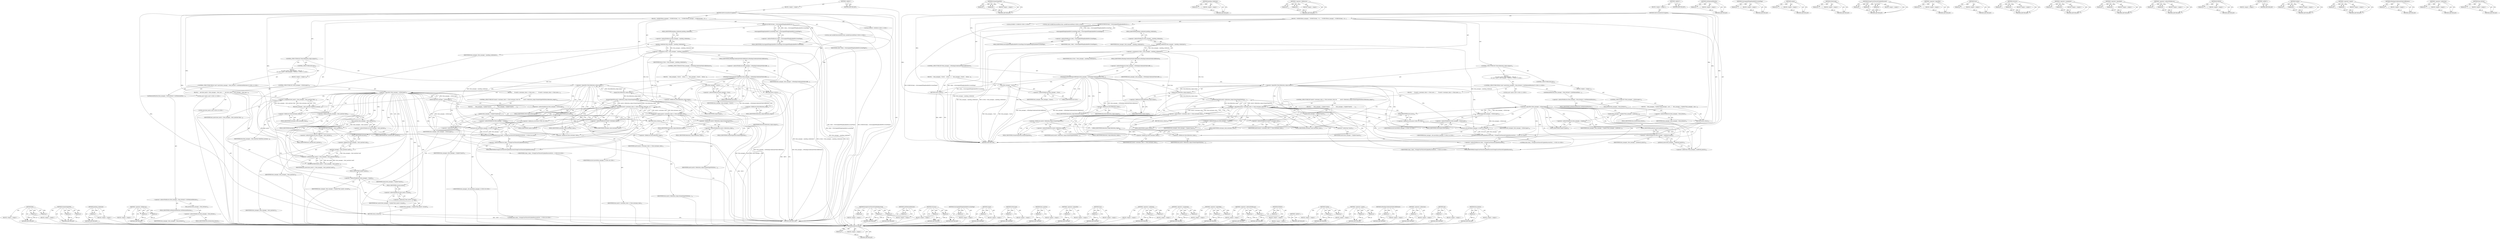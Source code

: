 digraph "form_fetcher" {
vulnerable_210 [label=<(METHOD,preferred_match)>];
vulnerable_211 [label=<(PARAM,p1)>];
vulnerable_212 [label=<(BLOCK,&lt;empty&gt;,&lt;empty&gt;)>];
vulnerable_213 [label=<(METHOD_RETURN,ANY)>];
vulnerable_192 [label=<(METHOD,IsSameOriginWith)>];
vulnerable_193 [label=<(PARAM,p1)>];
vulnerable_194 [label=<(PARAM,p2)>];
vulnerable_195 [label=<(BLOCK,&lt;empty&gt;,&lt;empty&gt;)>];
vulnerable_196 [label=<(METHOD_RETURN,ANY)>];
vulnerable_149 [label=<(METHOD,pending_credentials)>];
vulnerable_150 [label=<(PARAM,p1)>];
vulnerable_151 [label=<(BLOCK,&lt;empty&gt;,&lt;empty&gt;)>];
vulnerable_152 [label=<(METHOD_RETURN,ANY)>];
vulnerable_169 [label=<(METHOD,&lt;operator&gt;.fieldAccess)>];
vulnerable_170 [label=<(PARAM,p1)>];
vulnerable_171 [label=<(PARAM,p2)>];
vulnerable_172 [label=<(BLOCK,&lt;empty&gt;,&lt;empty&gt;)>];
vulnerable_173 [label=<(METHOD_RETURN,ANY)>];
vulnerable_6 [label=<(METHOD,&lt;global&gt;)<SUB>1</SUB>>];
vulnerable_7 [label=<(BLOCK,&lt;empty&gt;,&lt;empty&gt;)<SUB>1</SUB>>];
vulnerable_8 [label=<(METHOD,OnProvisionalSaveComplete)<SUB>1</SUB>>];
vulnerable_9 [label=<(BLOCK,{
  DCHECK(form_manager_);
  DCHECK(client_-&gt;Is...,{
  DCHECK(form_manager_);
  DCHECK(client_-&gt;Is...)<SUB>1</SUB>>];
vulnerable_10 [label="<(LOCAL,DCHECK : DCHECK)<SUB>2</SUB>>"];
vulnerable_11 [label=<(DCHECK,DCHECK(client_-&gt;IsSavingAndFillingEnabledForCur...)<SUB>3</SUB>>];
vulnerable_12 [label=<(IsSavingAndFillingEnabledForCurrentPage,client_-&gt;IsSavingAndFillingEnabledForCurrentPage())<SUB>3</SUB>>];
vulnerable_13 [label=<(&lt;operator&gt;.indirectFieldAccess,client_-&gt;IsSavingAndFillingEnabledForCurrentPage)<SUB>3</SUB>>];
vulnerable_14 [label=<(IDENTIFIER,client_,client_-&gt;IsSavingAndFillingEnabledForCurrentPage())<SUB>3</SUB>>];
vulnerable_15 [label=<(FIELD_IDENTIFIER,IsSavingAndFillingEnabledForCurrentPage,IsSavingAndFillingEnabledForCurrentPage)<SUB>3</SUB>>];
vulnerable_16 [label="<(LOCAL,const autofill.PasswordForm form: autofill.PasswordForm)<SUB>4</SUB>>"];
vulnerable_17 [label=<(&lt;operator&gt;.assignment,&amp; form = form_manager_-&gt;pending_credentials())<SUB>4</SUB>>];
vulnerable_18 [label=<(IDENTIFIER,form,&amp; form = form_manager_-&gt;pending_credentials())<SUB>4</SUB>>];
vulnerable_19 [label=<(pending_credentials,form_manager_-&gt;pending_credentials())<SUB>4</SUB>>];
vulnerable_20 [label=<(&lt;operator&gt;.indirectFieldAccess,form_manager_-&gt;pending_credentials)<SUB>4</SUB>>];
vulnerable_21 [label=<(IDENTIFIER,form_manager_,form_manager_-&gt;pending_credentials())<SUB>4</SUB>>];
vulnerable_22 [label=<(FIELD_IDENTIFIER,pending_credentials,pending_credentials)<SUB>4</SUB>>];
vulnerable_23 [label=<(CONTROL_STRUCTURE,IF,if (form_manager_-&gt;IsPendingCredentialsPublicSuffixMatch()))<SUB>6</SUB>>];
vulnerable_24 [label=<(IsPendingCredentialsPublicSuffixMatch,form_manager_-&gt;IsPendingCredentialsPublicSuffix...)<SUB>6</SUB>>];
vulnerable_25 [label=<(&lt;operator&gt;.indirectFieldAccess,form_manager_-&gt;IsPendingCredentialsPublicSuffix...)<SUB>6</SUB>>];
vulnerable_26 [label=<(IDENTIFIER,form_manager_,form_manager_-&gt;IsPendingCredentialsPublicSuffix...)<SUB>6</SUB>>];
vulnerable_27 [label=<(FIELD_IDENTIFIER,IsPendingCredentialsPublicSuffixMatch,IsPendingCredentialsPublicSuffixMatch)<SUB>6</SUB>>];
vulnerable_28 [label=<(BLOCK,{
    form_manager_-&gt;Save();
    return;
  },{
    form_manager_-&gt;Save();
    return;
  })<SUB>6</SUB>>];
vulnerable_29 [label=<(Save,form_manager_-&gt;Save())<SUB>7</SUB>>];
vulnerable_30 [label=<(&lt;operator&gt;.indirectFieldAccess,form_manager_-&gt;Save)<SUB>7</SUB>>];
vulnerable_31 [label=<(IDENTIFIER,form_manager_,form_manager_-&gt;Save())<SUB>7</SUB>>];
vulnerable_32 [label=<(FIELD_IDENTIFIER,Save,Save)<SUB>7</SUB>>];
vulnerable_33 [label=<(RETURN,return;,return;)<SUB>8</SUB>>];
vulnerable_34 [label=<(CONTROL_STRUCTURE,IF,if (!form.federation_origin.unique()))<SUB>11</SUB>>];
vulnerable_35 [label=<(&lt;operator&gt;.logicalNot,!form.federation_origin.unique())<SUB>11</SUB>>];
vulnerable_36 [label=<(unique,form.federation_origin.unique())<SUB>11</SUB>>];
vulnerable_37 [label=<(&lt;operator&gt;.fieldAccess,form.federation_origin.unique)<SUB>11</SUB>>];
vulnerable_38 [label=<(&lt;operator&gt;.fieldAccess,form.federation_origin)<SUB>11</SUB>>];
vulnerable_39 [label=<(IDENTIFIER,form,form.federation_origin.unique())<SUB>11</SUB>>];
vulnerable_40 [label=<(FIELD_IDENTIFIER,federation_origin,federation_origin)<SUB>11</SUB>>];
vulnerable_41 [label=<(FIELD_IDENTIFIER,unique,unique)<SUB>11</SUB>>];
vulnerable_42 [label="<(BLOCK,{
    for (auto* match : form_manager_-&gt;form_fe...,{
    for (auto* match : form_manager_-&gt;form_fe...)<SUB>11</SUB>>"];
vulnerable_43 [label="<(CONTROL_STRUCTURE,FOR,for (auto* match:form_manager_-&gt;form_fetcher()-&gt;GetFederatedMatches()))<SUB>12</SUB>>"];
vulnerable_44 [label=<(GetFederatedMatches,form_manager_-&gt;form_fetcher()-&gt;GetFederatedMatc...)<SUB>12</SUB>>];
vulnerable_45 [label=<(&lt;operator&gt;.indirectFieldAccess,form_manager_-&gt;form_fetcher()-&gt;GetFederatedMatches)<SUB>12</SUB>>];
vulnerable_46 [label=<(form_fetcher,form_manager_-&gt;form_fetcher())<SUB>12</SUB>>];
vulnerable_47 [label=<(&lt;operator&gt;.indirectFieldAccess,form_manager_-&gt;form_fetcher)<SUB>12</SUB>>];
vulnerable_48 [label=<(IDENTIFIER,form_manager_,form_manager_-&gt;form_fetcher())<SUB>12</SUB>>];
vulnerable_49 [label=<(FIELD_IDENTIFIER,form_fetcher,form_fetcher)<SUB>12</SUB>>];
vulnerable_50 [label=<(FIELD_IDENTIFIER,GetFederatedMatches,GetFederatedMatches)<SUB>12</SUB>>];
vulnerable_51 [label="<(LOCAL,auto* match: auto*)<SUB>12</SUB>>"];
vulnerable_52 [label=<(BLOCK,{
      if (match-&gt;username_value == form.usern...,{
      if (match-&gt;username_value == form.usern...)<SUB>12</SUB>>];
vulnerable_53 [label=<(CONTROL_STRUCTURE,IF,if (match-&gt;username_value == form.username_value &amp;&amp;
          match-&gt;federation_origin.IsSameOriginWith(form.federation_origin)))<SUB>13</SUB>>];
vulnerable_54 [label=<(&lt;operator&gt;.logicalAnd,match-&gt;username_value == form.username_value &amp;&amp;...)<SUB>13</SUB>>];
vulnerable_55 [label=<(&lt;operator&gt;.equals,match-&gt;username_value == form.username_value)<SUB>13</SUB>>];
vulnerable_56 [label=<(&lt;operator&gt;.indirectFieldAccess,match-&gt;username_value)<SUB>13</SUB>>];
vulnerable_57 [label=<(IDENTIFIER,match,match-&gt;username_value == form.username_value)<SUB>13</SUB>>];
vulnerable_58 [label=<(FIELD_IDENTIFIER,username_value,username_value)<SUB>13</SUB>>];
vulnerable_59 [label=<(&lt;operator&gt;.fieldAccess,form.username_value)<SUB>13</SUB>>];
vulnerable_60 [label=<(IDENTIFIER,form,match-&gt;username_value == form.username_value)<SUB>13</SUB>>];
vulnerable_61 [label=<(FIELD_IDENTIFIER,username_value,username_value)<SUB>13</SUB>>];
vulnerable_62 [label=<(IsSameOriginWith,match-&gt;federation_origin.IsSameOriginWith(form....)<SUB>14</SUB>>];
vulnerable_63 [label=<(&lt;operator&gt;.fieldAccess,match-&gt;federation_origin.IsSameOriginWith)<SUB>14</SUB>>];
vulnerable_64 [label=<(&lt;operator&gt;.indirectFieldAccess,match-&gt;federation_origin)<SUB>14</SUB>>];
vulnerable_65 [label=<(IDENTIFIER,match,match-&gt;federation_origin.IsSameOriginWith(form....)<SUB>14</SUB>>];
vulnerable_66 [label=<(FIELD_IDENTIFIER,federation_origin,federation_origin)<SUB>14</SUB>>];
vulnerable_67 [label=<(FIELD_IDENTIFIER,IsSameOriginWith,IsSameOriginWith)<SUB>14</SUB>>];
vulnerable_68 [label=<(&lt;operator&gt;.fieldAccess,form.federation_origin)<SUB>14</SUB>>];
vulnerable_69 [label=<(IDENTIFIER,form,match-&gt;federation_origin.IsSameOriginWith(form....)<SUB>14</SUB>>];
vulnerable_70 [label=<(FIELD_IDENTIFIER,federation_origin,federation_origin)<SUB>14</SUB>>];
vulnerable_71 [label=<(BLOCK,{
        form_manager_-&gt;Update(*match);
      ...,{
        form_manager_-&gt;Update(*match);
      ...)<SUB>14</SUB>>];
vulnerable_72 [label=<(Update,form_manager_-&gt;Update(*match))<SUB>15</SUB>>];
vulnerable_73 [label=<(&lt;operator&gt;.indirectFieldAccess,form_manager_-&gt;Update)<SUB>15</SUB>>];
vulnerable_74 [label=<(IDENTIFIER,form_manager_,form_manager_-&gt;Update(*match))<SUB>15</SUB>>];
vulnerable_75 [label=<(FIELD_IDENTIFIER,Update,Update)<SUB>15</SUB>>];
vulnerable_76 [label=<(&lt;operator&gt;.indirection,*match)<SUB>15</SUB>>];
vulnerable_77 [label=<(IDENTIFIER,match,form_manager_-&gt;Update(*match))<SUB>15</SUB>>];
vulnerable_78 [label=<(RETURN,return;,return;)<SUB>16</SUB>>];
vulnerable_79 [label=<(CONTROL_STRUCTURE,ELSE,else)<SUB>19</SUB>>];
vulnerable_80 [label=<(BLOCK,&lt;empty&gt;,&lt;empty&gt;)<SUB>19</SUB>>];
vulnerable_81 [label=<(CONTROL_STRUCTURE,IF,if (!form_manager_-&gt;IsNewLogin()))<SUB>19</SUB>>];
vulnerable_82 [label=<(&lt;operator&gt;.logicalNot,!form_manager_-&gt;IsNewLogin())<SUB>19</SUB>>];
vulnerable_83 [label=<(IsNewLogin,form_manager_-&gt;IsNewLogin())<SUB>19</SUB>>];
vulnerable_84 [label=<(&lt;operator&gt;.indirectFieldAccess,form_manager_-&gt;IsNewLogin)<SUB>19</SUB>>];
vulnerable_85 [label=<(IDENTIFIER,form_manager_,form_manager_-&gt;IsNewLogin())<SUB>19</SUB>>];
vulnerable_86 [label=<(FIELD_IDENTIFIER,IsNewLogin,IsNewLogin)<SUB>19</SUB>>];
vulnerable_87 [label=<(BLOCK,{
    form_manager_-&gt;Update(*form_manager_-&gt;pre...,{
    form_manager_-&gt;Update(*form_manager_-&gt;pre...)<SUB>19</SUB>>];
vulnerable_88 [label=<(Update,form_manager_-&gt;Update(*form_manager_-&gt;preferred...)<SUB>20</SUB>>];
vulnerable_89 [label=<(&lt;operator&gt;.indirectFieldAccess,form_manager_-&gt;Update)<SUB>20</SUB>>];
vulnerable_90 [label=<(IDENTIFIER,form_manager_,form_manager_-&gt;Update(*form_manager_-&gt;preferred...)<SUB>20</SUB>>];
vulnerable_91 [label=<(FIELD_IDENTIFIER,Update,Update)<SUB>20</SUB>>];
vulnerable_92 [label=<(&lt;operator&gt;.indirection,*form_manager_-&gt;preferred_match())<SUB>20</SUB>>];
vulnerable_93 [label=<(preferred_match,form_manager_-&gt;preferred_match())<SUB>20</SUB>>];
vulnerable_94 [label=<(&lt;operator&gt;.indirectFieldAccess,form_manager_-&gt;preferred_match)<SUB>20</SUB>>];
vulnerable_95 [label=<(IDENTIFIER,form_manager_,form_manager_-&gt;preferred_match())<SUB>20</SUB>>];
vulnerable_96 [label=<(FIELD_IDENTIFIER,preferred_match,preferred_match)<SUB>20</SUB>>];
vulnerable_97 [label=<(RETURN,return;,return;)<SUB>21</SUB>>];
vulnerable_98 [label="<(PromptUserToSaveOrUpdatePassword,client_-&gt;PromptUserToSaveOrUpdatePassword(std::...)<SUB>24</SUB>>"];
vulnerable_99 [label=<(&lt;operator&gt;.indirectFieldAccess,client_-&gt;PromptUserToSaveOrUpdatePassword)<SUB>24</SUB>>];
vulnerable_100 [label="<(IDENTIFIER,client_,client_-&gt;PromptUserToSaveOrUpdatePassword(std::...)<SUB>24</SUB>>"];
vulnerable_101 [label=<(FIELD_IDENTIFIER,PromptUserToSaveOrUpdatePassword,PromptUserToSaveOrUpdatePassword)<SUB>24</SUB>>];
vulnerable_102 [label="<(std.move,std::move(form_manager_))<SUB>24</SUB>>"];
vulnerable_103 [label="<(&lt;operator&gt;.fieldAccess,std::move)<SUB>24</SUB>>"];
vulnerable_104 [label="<(IDENTIFIER,std,std::move(form_manager_))<SUB>24</SUB>>"];
vulnerable_105 [label=<(FIELD_IDENTIFIER,move,move)<SUB>24</SUB>>];
vulnerable_106 [label="<(IDENTIFIER,form_manager_,std::move(form_manager_))<SUB>24</SUB>>"];
vulnerable_107 [label="<(LITERAL,false,client_-&gt;PromptUserToSaveOrUpdatePassword(std::...)<SUB>24</SUB>>"];
vulnerable_108 [label=<(METHOD_RETURN,void)<SUB>1</SUB>>];
vulnerable_110 [label=<(METHOD_RETURN,ANY)<SUB>1</SUB>>];
vulnerable_174 [label=<(METHOD,GetFederatedMatches)>];
vulnerable_175 [label=<(PARAM,p1)>];
vulnerable_176 [label=<(BLOCK,&lt;empty&gt;,&lt;empty&gt;)>];
vulnerable_177 [label=<(METHOD_RETURN,ANY)>];
vulnerable_135 [label=<(METHOD,IsSavingAndFillingEnabledForCurrentPage)>];
vulnerable_136 [label=<(PARAM,p1)>];
vulnerable_137 [label=<(BLOCK,&lt;empty&gt;,&lt;empty&gt;)>];
vulnerable_138 [label=<(METHOD_RETURN,ANY)>];
vulnerable_165 [label=<(METHOD,unique)>];
vulnerable_166 [label=<(PARAM,p1)>];
vulnerable_167 [label=<(BLOCK,&lt;empty&gt;,&lt;empty&gt;)>];
vulnerable_168 [label=<(METHOD_RETURN,ANY)>];
vulnerable_206 [label=<(METHOD,IsNewLogin)>];
vulnerable_207 [label=<(PARAM,p1)>];
vulnerable_208 [label=<(BLOCK,&lt;empty&gt;,&lt;empty&gt;)>];
vulnerable_209 [label=<(METHOD_RETURN,ANY)>];
vulnerable_214 [label=<(METHOD,PromptUserToSaveOrUpdatePassword)>];
vulnerable_215 [label=<(PARAM,p1)>];
vulnerable_216 [label=<(PARAM,p2)>];
vulnerable_217 [label=<(PARAM,p3)>];
vulnerable_218 [label=<(BLOCK,&lt;empty&gt;,&lt;empty&gt;)>];
vulnerable_219 [label=<(METHOD_RETURN,ANY)>];
vulnerable_161 [label=<(METHOD,&lt;operator&gt;.logicalNot)>];
vulnerable_162 [label=<(PARAM,p1)>];
vulnerable_163 [label=<(BLOCK,&lt;empty&gt;,&lt;empty&gt;)>];
vulnerable_164 [label=<(METHOD_RETURN,ANY)>];
vulnerable_157 [label=<(METHOD,Save)>];
vulnerable_158 [label=<(PARAM,p1)>];
vulnerable_159 [label=<(BLOCK,&lt;empty&gt;,&lt;empty&gt;)>];
vulnerable_160 [label=<(METHOD_RETURN,ANY)>];
vulnerable_220 [label=<(METHOD,std.move)>];
vulnerable_221 [label=<(PARAM,p1)>];
vulnerable_222 [label=<(PARAM,p2)>];
vulnerable_223 [label=<(BLOCK,&lt;empty&gt;,&lt;empty&gt;)>];
vulnerable_224 [label=<(METHOD_RETURN,ANY)>];
vulnerable_144 [label=<(METHOD,&lt;operator&gt;.assignment)>];
vulnerable_145 [label=<(PARAM,p1)>];
vulnerable_146 [label=<(PARAM,p2)>];
vulnerable_147 [label=<(BLOCK,&lt;empty&gt;,&lt;empty&gt;)>];
vulnerable_148 [label=<(METHOD_RETURN,ANY)>];
vulnerable_182 [label=<(METHOD,&lt;operator&gt;.logicalAnd)>];
vulnerable_183 [label=<(PARAM,p1)>];
vulnerable_184 [label=<(PARAM,p2)>];
vulnerable_185 [label=<(BLOCK,&lt;empty&gt;,&lt;empty&gt;)>];
vulnerable_186 [label=<(METHOD_RETURN,ANY)>];
vulnerable_139 [label=<(METHOD,&lt;operator&gt;.indirectFieldAccess)>];
vulnerable_140 [label=<(PARAM,p1)>];
vulnerable_141 [label=<(PARAM,p2)>];
vulnerable_142 [label=<(BLOCK,&lt;empty&gt;,&lt;empty&gt;)>];
vulnerable_143 [label=<(METHOD_RETURN,ANY)>];
vulnerable_131 [label=<(METHOD,DCHECK)>];
vulnerable_132 [label=<(PARAM,p1)>];
vulnerable_133 [label=<(BLOCK,&lt;empty&gt;,&lt;empty&gt;)>];
vulnerable_134 [label=<(METHOD_RETURN,ANY)>];
vulnerable_125 [label=<(METHOD,&lt;global&gt;)<SUB>1</SUB>>];
vulnerable_126 [label=<(BLOCK,&lt;empty&gt;,&lt;empty&gt;)>];
vulnerable_127 [label=<(METHOD_RETURN,ANY)>];
vulnerable_197 [label=<(METHOD,Update)>];
vulnerable_198 [label=<(PARAM,p1)>];
vulnerable_199 [label=<(PARAM,p2)>];
vulnerable_200 [label=<(BLOCK,&lt;empty&gt;,&lt;empty&gt;)>];
vulnerable_201 [label=<(METHOD_RETURN,ANY)>];
vulnerable_187 [label=<(METHOD,&lt;operator&gt;.equals)>];
vulnerable_188 [label=<(PARAM,p1)>];
vulnerable_189 [label=<(PARAM,p2)>];
vulnerable_190 [label=<(BLOCK,&lt;empty&gt;,&lt;empty&gt;)>];
vulnerable_191 [label=<(METHOD_RETURN,ANY)>];
vulnerable_153 [label=<(METHOD,IsPendingCredentialsPublicSuffixMatch)>];
vulnerable_154 [label=<(PARAM,p1)>];
vulnerable_155 [label=<(BLOCK,&lt;empty&gt;,&lt;empty&gt;)>];
vulnerable_156 [label=<(METHOD_RETURN,ANY)>];
vulnerable_202 [label=<(METHOD,&lt;operator&gt;.indirection)>];
vulnerable_203 [label=<(PARAM,p1)>];
vulnerable_204 [label=<(BLOCK,&lt;empty&gt;,&lt;empty&gt;)>];
vulnerable_205 [label=<(METHOD_RETURN,ANY)>];
vulnerable_178 [label=<(METHOD,form_fetcher)>];
vulnerable_179 [label=<(PARAM,p1)>];
vulnerable_180 [label=<(BLOCK,&lt;empty&gt;,&lt;empty&gt;)>];
vulnerable_181 [label=<(METHOD_RETURN,ANY)>];
fixed_234 [label=<(METHOD,find)>];
fixed_235 [label=<(PARAM,p1)>];
fixed_236 [label=<(PARAM,p2)>];
fixed_237 [label=<(BLOCK,&lt;empty&gt;,&lt;empty&gt;)>];
fixed_238 [label=<(METHOD_RETURN,ANY)>];
fixed_216 [label=<(METHOD,IsSameOriginWith)>];
fixed_217 [label=<(PARAM,p1)>];
fixed_218 [label=<(PARAM,p2)>];
fixed_219 [label=<(BLOCK,&lt;empty&gt;,&lt;empty&gt;)>];
fixed_220 [label=<(METHOD_RETURN,ANY)>];
fixed_173 [label=<(METHOD,pending_credentials)>];
fixed_174 [label=<(PARAM,p1)>];
fixed_175 [label=<(BLOCK,&lt;empty&gt;,&lt;empty&gt;)>];
fixed_176 [label=<(METHOD_RETURN,ANY)>];
fixed_193 [label=<(METHOD,&lt;operator&gt;.fieldAccess)>];
fixed_194 [label=<(PARAM,p1)>];
fixed_195 [label=<(PARAM,p2)>];
fixed_196 [label=<(BLOCK,&lt;empty&gt;,&lt;empty&gt;)>];
fixed_197 [label=<(METHOD_RETURN,ANY)>];
fixed_6 [label=<(METHOD,&lt;global&gt;)<SUB>1</SUB>>];
fixed_7 [label=<(BLOCK,&lt;empty&gt;,&lt;empty&gt;)<SUB>1</SUB>>];
fixed_8 [label=<(METHOD,OnProvisionalSaveComplete)<SUB>1</SUB>>];
fixed_9 [label=<(BLOCK,{
  DCHECK(form_manager_);
  DCHECK(client_-&gt;Is...,{
  DCHECK(form_manager_);
  DCHECK(client_-&gt;Is...)<SUB>1</SUB>>];
fixed_10 [label="<(LOCAL,DCHECK : DCHECK)<SUB>2</SUB>>"];
fixed_11 [label=<(DCHECK,DCHECK(client_-&gt;IsSavingAndFillingEnabledForCur...)<SUB>3</SUB>>];
fixed_12 [label=<(IsSavingAndFillingEnabledForCurrentPage,client_-&gt;IsSavingAndFillingEnabledForCurrentPage())<SUB>3</SUB>>];
fixed_13 [label=<(&lt;operator&gt;.indirectFieldAccess,client_-&gt;IsSavingAndFillingEnabledForCurrentPage)<SUB>3</SUB>>];
fixed_14 [label=<(IDENTIFIER,client_,client_-&gt;IsSavingAndFillingEnabledForCurrentPage())<SUB>3</SUB>>];
fixed_15 [label=<(FIELD_IDENTIFIER,IsSavingAndFillingEnabledForCurrentPage,IsSavingAndFillingEnabledForCurrentPage)<SUB>3</SUB>>];
fixed_16 [label="<(LOCAL,const autofill.PasswordForm form: autofill.PasswordForm)<SUB>4</SUB>>"];
fixed_17 [label=<(&lt;operator&gt;.assignment,&amp; form = form_manager_-&gt;pending_credentials())<SUB>4</SUB>>];
fixed_18 [label=<(IDENTIFIER,form,&amp; form = form_manager_-&gt;pending_credentials())<SUB>4</SUB>>];
fixed_19 [label=<(pending_credentials,form_manager_-&gt;pending_credentials())<SUB>4</SUB>>];
fixed_20 [label=<(&lt;operator&gt;.indirectFieldAccess,form_manager_-&gt;pending_credentials)<SUB>4</SUB>>];
fixed_21 [label=<(IDENTIFIER,form_manager_,form_manager_-&gt;pending_credentials())<SUB>4</SUB>>];
fixed_22 [label=<(FIELD_IDENTIFIER,pending_credentials,pending_credentials)<SUB>4</SUB>>];
fixed_23 [label=<(CONTROL_STRUCTURE,IF,if (form_manager_-&gt;IsPendingCredentialsPublicSuffixMatch()))<SUB>6</SUB>>];
fixed_24 [label=<(IsPendingCredentialsPublicSuffixMatch,form_manager_-&gt;IsPendingCredentialsPublicSuffix...)<SUB>6</SUB>>];
fixed_25 [label=<(&lt;operator&gt;.indirectFieldAccess,form_manager_-&gt;IsPendingCredentialsPublicSuffix...)<SUB>6</SUB>>];
fixed_26 [label=<(IDENTIFIER,form_manager_,form_manager_-&gt;IsPendingCredentialsPublicSuffix...)<SUB>6</SUB>>];
fixed_27 [label=<(FIELD_IDENTIFIER,IsPendingCredentialsPublicSuffixMatch,IsPendingCredentialsPublicSuffixMatch)<SUB>6</SUB>>];
fixed_28 [label=<(BLOCK,{
    form_manager_-&gt;Save();
    return;
  },{
    form_manager_-&gt;Save();
    return;
  })<SUB>6</SUB>>];
fixed_29 [label=<(Save,form_manager_-&gt;Save())<SUB>7</SUB>>];
fixed_30 [label=<(&lt;operator&gt;.indirectFieldAccess,form_manager_-&gt;Save)<SUB>7</SUB>>];
fixed_31 [label=<(IDENTIFIER,form_manager_,form_manager_-&gt;Save())<SUB>7</SUB>>];
fixed_32 [label=<(FIELD_IDENTIFIER,Save,Save)<SUB>7</SUB>>];
fixed_33 [label=<(RETURN,return;,return;)<SUB>8</SUB>>];
fixed_34 [label=<(CONTROL_STRUCTURE,IF,if (!form.federation_origin.unique()))<SUB>11</SUB>>];
fixed_35 [label=<(&lt;operator&gt;.logicalNot,!form.federation_origin.unique())<SUB>11</SUB>>];
fixed_36 [label=<(unique,form.federation_origin.unique())<SUB>11</SUB>>];
fixed_37 [label=<(&lt;operator&gt;.fieldAccess,form.federation_origin.unique)<SUB>11</SUB>>];
fixed_38 [label=<(&lt;operator&gt;.fieldAccess,form.federation_origin)<SUB>11</SUB>>];
fixed_39 [label=<(IDENTIFIER,form,form.federation_origin.unique())<SUB>11</SUB>>];
fixed_40 [label=<(FIELD_IDENTIFIER,federation_origin,federation_origin)<SUB>11</SUB>>];
fixed_41 [label=<(FIELD_IDENTIFIER,unique,unique)<SUB>11</SUB>>];
fixed_42 [label="<(BLOCK,{
    for (auto* match : form_manager_-&gt;form_fe...,{
    for (auto* match : form_manager_-&gt;form_fe...)<SUB>11</SUB>>"];
fixed_43 [label="<(CONTROL_STRUCTURE,FOR,for (auto* match:form_manager_-&gt;form_fetcher()-&gt;GetFederatedMatches()))<SUB>12</SUB>>"];
fixed_44 [label=<(GetFederatedMatches,form_manager_-&gt;form_fetcher()-&gt;GetFederatedMatc...)<SUB>12</SUB>>];
fixed_45 [label=<(&lt;operator&gt;.indirectFieldAccess,form_manager_-&gt;form_fetcher()-&gt;GetFederatedMatches)<SUB>12</SUB>>];
fixed_46 [label=<(form_fetcher,form_manager_-&gt;form_fetcher())<SUB>12</SUB>>];
fixed_47 [label=<(&lt;operator&gt;.indirectFieldAccess,form_manager_-&gt;form_fetcher)<SUB>12</SUB>>];
fixed_48 [label=<(IDENTIFIER,form_manager_,form_manager_-&gt;form_fetcher())<SUB>12</SUB>>];
fixed_49 [label=<(FIELD_IDENTIFIER,form_fetcher,form_fetcher)<SUB>12</SUB>>];
fixed_50 [label=<(FIELD_IDENTIFIER,GetFederatedMatches,GetFederatedMatches)<SUB>12</SUB>>];
fixed_51 [label="<(LOCAL,auto* match: auto*)<SUB>12</SUB>>"];
fixed_52 [label=<(BLOCK,{
      if (match-&gt;username_value == form.usern...,{
      if (match-&gt;username_value == form.usern...)<SUB>12</SUB>>];
fixed_53 [label=<(CONTROL_STRUCTURE,IF,if (match-&gt;username_value == form.username_value &amp;&amp;
          match-&gt;federation_origin.IsSameOriginWith(form.federation_origin)))<SUB>13</SUB>>];
fixed_54 [label=<(&lt;operator&gt;.logicalAnd,match-&gt;username_value == form.username_value &amp;&amp;...)<SUB>13</SUB>>];
fixed_55 [label=<(&lt;operator&gt;.equals,match-&gt;username_value == form.username_value)<SUB>13</SUB>>];
fixed_56 [label=<(&lt;operator&gt;.indirectFieldAccess,match-&gt;username_value)<SUB>13</SUB>>];
fixed_57 [label=<(IDENTIFIER,match,match-&gt;username_value == form.username_value)<SUB>13</SUB>>];
fixed_58 [label=<(FIELD_IDENTIFIER,username_value,username_value)<SUB>13</SUB>>];
fixed_59 [label=<(&lt;operator&gt;.fieldAccess,form.username_value)<SUB>13</SUB>>];
fixed_60 [label=<(IDENTIFIER,form,match-&gt;username_value == form.username_value)<SUB>13</SUB>>];
fixed_61 [label=<(FIELD_IDENTIFIER,username_value,username_value)<SUB>13</SUB>>];
fixed_62 [label=<(IsSameOriginWith,match-&gt;federation_origin.IsSameOriginWith(form....)<SUB>14</SUB>>];
fixed_63 [label=<(&lt;operator&gt;.fieldAccess,match-&gt;federation_origin.IsSameOriginWith)<SUB>14</SUB>>];
fixed_64 [label=<(&lt;operator&gt;.indirectFieldAccess,match-&gt;federation_origin)<SUB>14</SUB>>];
fixed_65 [label=<(IDENTIFIER,match,match-&gt;federation_origin.IsSameOriginWith(form....)<SUB>14</SUB>>];
fixed_66 [label=<(FIELD_IDENTIFIER,federation_origin,federation_origin)<SUB>14</SUB>>];
fixed_67 [label=<(FIELD_IDENTIFIER,IsSameOriginWith,IsSameOriginWith)<SUB>14</SUB>>];
fixed_68 [label=<(&lt;operator&gt;.fieldAccess,form.federation_origin)<SUB>14</SUB>>];
fixed_69 [label=<(IDENTIFIER,form,match-&gt;federation_origin.IsSameOriginWith(form....)<SUB>14</SUB>>];
fixed_70 [label=<(FIELD_IDENTIFIER,federation_origin,federation_origin)<SUB>14</SUB>>];
fixed_71 [label=<(BLOCK,{
        form_manager_-&gt;Update(*match);
      ...,{
        form_manager_-&gt;Update(*match);
      ...)<SUB>14</SUB>>];
fixed_72 [label=<(Update,form_manager_-&gt;Update(*match))<SUB>15</SUB>>];
fixed_73 [label=<(&lt;operator&gt;.indirectFieldAccess,form_manager_-&gt;Update)<SUB>15</SUB>>];
fixed_74 [label=<(IDENTIFIER,form_manager_,form_manager_-&gt;Update(*match))<SUB>15</SUB>>];
fixed_75 [label=<(FIELD_IDENTIFIER,Update,Update)<SUB>15</SUB>>];
fixed_76 [label=<(&lt;operator&gt;.indirection,*match)<SUB>15</SUB>>];
fixed_77 [label=<(IDENTIFIER,match,form_manager_-&gt;Update(*match))<SUB>15</SUB>>];
fixed_78 [label=<(RETURN,return;,return;)<SUB>16</SUB>>];
fixed_79 [label=<(CONTROL_STRUCTURE,ELSE,else)<SUB>19</SUB>>];
fixed_80 [label=<(BLOCK,&lt;empty&gt;,&lt;empty&gt;)<SUB>19</SUB>>];
fixed_81 [label=<(CONTROL_STRUCTURE,IF,if (!form_manager_-&gt;IsNewLogin()))<SUB>19</SUB>>];
fixed_82 [label=<(&lt;operator&gt;.logicalNot,!form_manager_-&gt;IsNewLogin())<SUB>19</SUB>>];
fixed_83 [label=<(IsNewLogin,form_manager_-&gt;IsNewLogin())<SUB>19</SUB>>];
fixed_84 [label=<(&lt;operator&gt;.indirectFieldAccess,form_manager_-&gt;IsNewLogin)<SUB>19</SUB>>];
fixed_85 [label=<(IDENTIFIER,form_manager_,form_manager_-&gt;IsNewLogin())<SUB>19</SUB>>];
fixed_86 [label=<(FIELD_IDENTIFIER,IsNewLogin,IsNewLogin)<SUB>19</SUB>>];
fixed_87 [label=<(BLOCK,{
    auto best_match = form_manager_-&gt;best_mat...,{
    auto best_match = form_manager_-&gt;best_mat...)<SUB>19</SUB>>];
fixed_88 [label="<(LOCAL,auto best_match: auto)<SUB>20</SUB>>"];
fixed_89 [label=<(&lt;operator&gt;.assignment,best_match = form_manager_-&gt;best_matches().find...)<SUB>20</SUB>>];
fixed_90 [label=<(IDENTIFIER,best_match,best_match = form_manager_-&gt;best_matches().find...)<SUB>20</SUB>>];
fixed_91 [label=<(find,form_manager_-&gt;best_matches().find(form.usernam...)<SUB>20</SUB>>];
fixed_92 [label=<(&lt;operator&gt;.fieldAccess,form_manager_-&gt;best_matches().find)<SUB>20</SUB>>];
fixed_93 [label=<(best_matches,form_manager_-&gt;best_matches())<SUB>20</SUB>>];
fixed_94 [label=<(&lt;operator&gt;.indirectFieldAccess,form_manager_-&gt;best_matches)<SUB>20</SUB>>];
fixed_95 [label=<(IDENTIFIER,form_manager_,form_manager_-&gt;best_matches())<SUB>20</SUB>>];
fixed_96 [label=<(FIELD_IDENTIFIER,best_matches,best_matches)<SUB>20</SUB>>];
fixed_97 [label=<(FIELD_IDENTIFIER,find,find)<SUB>20</SUB>>];
fixed_98 [label=<(&lt;operator&gt;.fieldAccess,form.username_value)<SUB>20</SUB>>];
fixed_99 [label=<(IDENTIFIER,form,form_manager_-&gt;best_matches().find(form.usernam...)<SUB>20</SUB>>];
fixed_100 [label=<(FIELD_IDENTIFIER,username_value,username_value)<SUB>20</SUB>>];
fixed_101 [label=<(DCHECK,DCHECK(best_match != form_manager_-&gt;best_matche...)<SUB>23</SUB>>];
fixed_102 [label=<(&lt;operator&gt;.notEquals,best_match != form_manager_-&gt;best_matches().end())<SUB>23</SUB>>];
fixed_103 [label=<(IDENTIFIER,best_match,best_match != form_manager_-&gt;best_matches().end())<SUB>23</SUB>>];
fixed_104 [label=<(end,form_manager_-&gt;best_matches().end())<SUB>23</SUB>>];
fixed_105 [label=<(&lt;operator&gt;.fieldAccess,form_manager_-&gt;best_matches().end)<SUB>23</SUB>>];
fixed_106 [label=<(best_matches,form_manager_-&gt;best_matches())<SUB>23</SUB>>];
fixed_107 [label=<(&lt;operator&gt;.indirectFieldAccess,form_manager_-&gt;best_matches)<SUB>23</SUB>>];
fixed_108 [label=<(IDENTIFIER,form_manager_,form_manager_-&gt;best_matches())<SUB>23</SUB>>];
fixed_109 [label=<(FIELD_IDENTIFIER,best_matches,best_matches)<SUB>23</SUB>>];
fixed_110 [label=<(FIELD_IDENTIFIER,end,end)<SUB>23</SUB>>];
fixed_111 [label=<(Update,form_manager_-&gt;Update(*best_match-&gt;second))<SUB>24</SUB>>];
fixed_112 [label=<(&lt;operator&gt;.indirectFieldAccess,form_manager_-&gt;Update)<SUB>24</SUB>>];
fixed_113 [label=<(IDENTIFIER,form_manager_,form_manager_-&gt;Update(*best_match-&gt;second))<SUB>24</SUB>>];
fixed_114 [label=<(FIELD_IDENTIFIER,Update,Update)<SUB>24</SUB>>];
fixed_115 [label=<(&lt;operator&gt;.indirection,*best_match-&gt;second)<SUB>24</SUB>>];
fixed_116 [label=<(&lt;operator&gt;.indirectFieldAccess,best_match-&gt;second)<SUB>24</SUB>>];
fixed_117 [label=<(IDENTIFIER,best_match,form_manager_-&gt;Update(*best_match-&gt;second))<SUB>24</SUB>>];
fixed_118 [label=<(FIELD_IDENTIFIER,second,second)<SUB>24</SUB>>];
fixed_119 [label=<(RETURN,return;,return;)<SUB>25</SUB>>];
fixed_120 [label="<(PromptUserToSaveOrUpdatePassword,client_-&gt;PromptUserToSaveOrUpdatePassword(std::...)<SUB>28</SUB>>"];
fixed_121 [label=<(&lt;operator&gt;.indirectFieldAccess,client_-&gt;PromptUserToSaveOrUpdatePassword)<SUB>28</SUB>>];
fixed_122 [label="<(IDENTIFIER,client_,client_-&gt;PromptUserToSaveOrUpdatePassword(std::...)<SUB>28</SUB>>"];
fixed_123 [label=<(FIELD_IDENTIFIER,PromptUserToSaveOrUpdatePassword,PromptUserToSaveOrUpdatePassword)<SUB>28</SUB>>];
fixed_124 [label="<(std.move,std::move(form_manager_))<SUB>28</SUB>>"];
fixed_125 [label="<(&lt;operator&gt;.fieldAccess,std::move)<SUB>28</SUB>>"];
fixed_126 [label="<(IDENTIFIER,std,std::move(form_manager_))<SUB>28</SUB>>"];
fixed_127 [label=<(FIELD_IDENTIFIER,move,move)<SUB>28</SUB>>];
fixed_128 [label="<(IDENTIFIER,form_manager_,std::move(form_manager_))<SUB>28</SUB>>"];
fixed_129 [label="<(LITERAL,false,client_-&gt;PromptUserToSaveOrUpdatePassword(std::...)<SUB>28</SUB>>"];
fixed_130 [label=<(METHOD_RETURN,void)<SUB>1</SUB>>];
fixed_132 [label=<(METHOD_RETURN,ANY)<SUB>1</SUB>>];
fixed_252 [label=<(METHOD,PromptUserToSaveOrUpdatePassword)>];
fixed_253 [label=<(PARAM,p1)>];
fixed_254 [label=<(PARAM,p2)>];
fixed_255 [label=<(PARAM,p3)>];
fixed_256 [label=<(BLOCK,&lt;empty&gt;,&lt;empty&gt;)>];
fixed_257 [label=<(METHOD_RETURN,ANY)>];
fixed_198 [label=<(METHOD,GetFederatedMatches)>];
fixed_199 [label=<(PARAM,p1)>];
fixed_200 [label=<(BLOCK,&lt;empty&gt;,&lt;empty&gt;)>];
fixed_201 [label=<(METHOD_RETURN,ANY)>];
fixed_258 [label=<(METHOD,std.move)>];
fixed_259 [label=<(PARAM,p1)>];
fixed_260 [label=<(PARAM,p2)>];
fixed_261 [label=<(BLOCK,&lt;empty&gt;,&lt;empty&gt;)>];
fixed_262 [label=<(METHOD_RETURN,ANY)>];
fixed_159 [label=<(METHOD,IsSavingAndFillingEnabledForCurrentPage)>];
fixed_160 [label=<(PARAM,p1)>];
fixed_161 [label=<(BLOCK,&lt;empty&gt;,&lt;empty&gt;)>];
fixed_162 [label=<(METHOD_RETURN,ANY)>];
fixed_189 [label=<(METHOD,unique)>];
fixed_190 [label=<(PARAM,p1)>];
fixed_191 [label=<(BLOCK,&lt;empty&gt;,&lt;empty&gt;)>];
fixed_192 [label=<(METHOD_RETURN,ANY)>];
fixed_230 [label=<(METHOD,IsNewLogin)>];
fixed_231 [label=<(PARAM,p1)>];
fixed_232 [label=<(BLOCK,&lt;empty&gt;,&lt;empty&gt;)>];
fixed_233 [label=<(METHOD_RETURN,ANY)>];
fixed_239 [label=<(METHOD,best_matches)>];
fixed_240 [label=<(PARAM,p1)>];
fixed_241 [label=<(BLOCK,&lt;empty&gt;,&lt;empty&gt;)>];
fixed_242 [label=<(METHOD_RETURN,ANY)>];
fixed_185 [label=<(METHOD,&lt;operator&gt;.logicalNot)>];
fixed_186 [label=<(PARAM,p1)>];
fixed_187 [label=<(BLOCK,&lt;empty&gt;,&lt;empty&gt;)>];
fixed_188 [label=<(METHOD_RETURN,ANY)>];
fixed_181 [label=<(METHOD,Save)>];
fixed_182 [label=<(PARAM,p1)>];
fixed_183 [label=<(BLOCK,&lt;empty&gt;,&lt;empty&gt;)>];
fixed_184 [label=<(METHOD_RETURN,ANY)>];
fixed_243 [label=<(METHOD,&lt;operator&gt;.notEquals)>];
fixed_244 [label=<(PARAM,p1)>];
fixed_245 [label=<(PARAM,p2)>];
fixed_246 [label=<(BLOCK,&lt;empty&gt;,&lt;empty&gt;)>];
fixed_247 [label=<(METHOD_RETURN,ANY)>];
fixed_168 [label=<(METHOD,&lt;operator&gt;.assignment)>];
fixed_169 [label=<(PARAM,p1)>];
fixed_170 [label=<(PARAM,p2)>];
fixed_171 [label=<(BLOCK,&lt;empty&gt;,&lt;empty&gt;)>];
fixed_172 [label=<(METHOD_RETURN,ANY)>];
fixed_206 [label=<(METHOD,&lt;operator&gt;.logicalAnd)>];
fixed_207 [label=<(PARAM,p1)>];
fixed_208 [label=<(PARAM,p2)>];
fixed_209 [label=<(BLOCK,&lt;empty&gt;,&lt;empty&gt;)>];
fixed_210 [label=<(METHOD_RETURN,ANY)>];
fixed_163 [label=<(METHOD,&lt;operator&gt;.indirectFieldAccess)>];
fixed_164 [label=<(PARAM,p1)>];
fixed_165 [label=<(PARAM,p2)>];
fixed_166 [label=<(BLOCK,&lt;empty&gt;,&lt;empty&gt;)>];
fixed_167 [label=<(METHOD_RETURN,ANY)>];
fixed_155 [label=<(METHOD,DCHECK)>];
fixed_156 [label=<(PARAM,p1)>];
fixed_157 [label=<(BLOCK,&lt;empty&gt;,&lt;empty&gt;)>];
fixed_158 [label=<(METHOD_RETURN,ANY)>];
fixed_149 [label=<(METHOD,&lt;global&gt;)<SUB>1</SUB>>];
fixed_150 [label=<(BLOCK,&lt;empty&gt;,&lt;empty&gt;)>];
fixed_151 [label=<(METHOD_RETURN,ANY)>];
fixed_221 [label=<(METHOD,Update)>];
fixed_222 [label=<(PARAM,p1)>];
fixed_223 [label=<(PARAM,p2)>];
fixed_224 [label=<(BLOCK,&lt;empty&gt;,&lt;empty&gt;)>];
fixed_225 [label=<(METHOD_RETURN,ANY)>];
fixed_211 [label=<(METHOD,&lt;operator&gt;.equals)>];
fixed_212 [label=<(PARAM,p1)>];
fixed_213 [label=<(PARAM,p2)>];
fixed_214 [label=<(BLOCK,&lt;empty&gt;,&lt;empty&gt;)>];
fixed_215 [label=<(METHOD_RETURN,ANY)>];
fixed_177 [label=<(METHOD,IsPendingCredentialsPublicSuffixMatch)>];
fixed_178 [label=<(PARAM,p1)>];
fixed_179 [label=<(BLOCK,&lt;empty&gt;,&lt;empty&gt;)>];
fixed_180 [label=<(METHOD_RETURN,ANY)>];
fixed_226 [label=<(METHOD,&lt;operator&gt;.indirection)>];
fixed_227 [label=<(PARAM,p1)>];
fixed_228 [label=<(BLOCK,&lt;empty&gt;,&lt;empty&gt;)>];
fixed_229 [label=<(METHOD_RETURN,ANY)>];
fixed_248 [label=<(METHOD,end)>];
fixed_249 [label=<(PARAM,p1)>];
fixed_250 [label=<(BLOCK,&lt;empty&gt;,&lt;empty&gt;)>];
fixed_251 [label=<(METHOD_RETURN,ANY)>];
fixed_202 [label=<(METHOD,form_fetcher)>];
fixed_203 [label=<(PARAM,p1)>];
fixed_204 [label=<(BLOCK,&lt;empty&gt;,&lt;empty&gt;)>];
fixed_205 [label=<(METHOD_RETURN,ANY)>];
vulnerable_210 -> vulnerable_211  [key=0, label="AST: "];
vulnerable_210 -> vulnerable_211  [key=1, label="DDG: "];
vulnerable_210 -> vulnerable_212  [key=0, label="AST: "];
vulnerable_210 -> vulnerable_213  [key=0, label="AST: "];
vulnerable_210 -> vulnerable_213  [key=1, label="CFG: "];
vulnerable_211 -> vulnerable_213  [key=0, label="DDG: p1"];
vulnerable_192 -> vulnerable_193  [key=0, label="AST: "];
vulnerable_192 -> vulnerable_193  [key=1, label="DDG: "];
vulnerable_192 -> vulnerable_195  [key=0, label="AST: "];
vulnerable_192 -> vulnerable_194  [key=0, label="AST: "];
vulnerable_192 -> vulnerable_194  [key=1, label="DDG: "];
vulnerable_192 -> vulnerable_196  [key=0, label="AST: "];
vulnerable_192 -> vulnerable_196  [key=1, label="CFG: "];
vulnerable_193 -> vulnerable_196  [key=0, label="DDG: p1"];
vulnerable_194 -> vulnerable_196  [key=0, label="DDG: p2"];
vulnerable_149 -> vulnerable_150  [key=0, label="AST: "];
vulnerable_149 -> vulnerable_150  [key=1, label="DDG: "];
vulnerable_149 -> vulnerable_151  [key=0, label="AST: "];
vulnerable_149 -> vulnerable_152  [key=0, label="AST: "];
vulnerable_149 -> vulnerable_152  [key=1, label="CFG: "];
vulnerable_150 -> vulnerable_152  [key=0, label="DDG: p1"];
vulnerable_169 -> vulnerable_170  [key=0, label="AST: "];
vulnerable_169 -> vulnerable_170  [key=1, label="DDG: "];
vulnerable_169 -> vulnerable_172  [key=0, label="AST: "];
vulnerable_169 -> vulnerable_171  [key=0, label="AST: "];
vulnerable_169 -> vulnerable_171  [key=1, label="DDG: "];
vulnerable_169 -> vulnerable_173  [key=0, label="AST: "];
vulnerable_169 -> vulnerable_173  [key=1, label="CFG: "];
vulnerable_170 -> vulnerable_173  [key=0, label="DDG: p1"];
vulnerable_171 -> vulnerable_173  [key=0, label="DDG: p2"];
vulnerable_6 -> vulnerable_7  [key=0, label="AST: "];
vulnerable_6 -> vulnerable_110  [key=0, label="AST: "];
vulnerable_6 -> vulnerable_110  [key=1, label="CFG: "];
vulnerable_7 -> vulnerable_8  [key=0, label="AST: "];
vulnerable_8 -> vulnerable_9  [key=0, label="AST: "];
vulnerable_8 -> vulnerable_108  [key=0, label="AST: "];
vulnerable_8 -> vulnerable_15  [key=0, label="CFG: "];
vulnerable_8 -> vulnerable_98  [key=0, label="DDG: "];
vulnerable_8 -> vulnerable_33  [key=0, label="DDG: "];
vulnerable_8 -> vulnerable_102  [key=0, label="DDG: "];
vulnerable_8 -> vulnerable_97  [key=0, label="DDG: "];
vulnerable_8 -> vulnerable_78  [key=0, label="DDG: "];
vulnerable_9 -> vulnerable_10  [key=0, label="AST: "];
vulnerable_9 -> vulnerable_11  [key=0, label="AST: "];
vulnerable_9 -> vulnerable_16  [key=0, label="AST: "];
vulnerable_9 -> vulnerable_17  [key=0, label="AST: "];
vulnerable_9 -> vulnerable_23  [key=0, label="AST: "];
vulnerable_9 -> vulnerable_34  [key=0, label="AST: "];
vulnerable_9 -> vulnerable_98  [key=0, label="AST: "];
vulnerable_11 -> vulnerable_12  [key=0, label="AST: "];
vulnerable_11 -> vulnerable_22  [key=0, label="CFG: "];
vulnerable_11 -> vulnerable_108  [key=0, label="DDG: client_-&gt;IsSavingAndFillingEnabledForCurrentPage()"];
vulnerable_11 -> vulnerable_108  [key=1, label="DDG: DCHECK(client_-&gt;IsSavingAndFillingEnabledForCurrentPage())"];
vulnerable_12 -> vulnerable_13  [key=0, label="AST: "];
vulnerable_12 -> vulnerable_11  [key=0, label="CFG: "];
vulnerable_12 -> vulnerable_11  [key=1, label="DDG: client_-&gt;IsSavingAndFillingEnabledForCurrentPage"];
vulnerable_12 -> vulnerable_108  [key=0, label="DDG: client_-&gt;IsSavingAndFillingEnabledForCurrentPage"];
vulnerable_13 -> vulnerable_14  [key=0, label="AST: "];
vulnerable_13 -> vulnerable_15  [key=0, label="AST: "];
vulnerable_13 -> vulnerable_12  [key=0, label="CFG: "];
vulnerable_15 -> vulnerable_13  [key=0, label="CFG: "];
vulnerable_17 -> vulnerable_18  [key=0, label="AST: "];
vulnerable_17 -> vulnerable_19  [key=0, label="AST: "];
vulnerable_17 -> vulnerable_27  [key=0, label="CFG: "];
vulnerable_17 -> vulnerable_108  [key=0, label="DDG: form"];
vulnerable_17 -> vulnerable_108  [key=1, label="DDG: form_manager_-&gt;pending_credentials()"];
vulnerable_17 -> vulnerable_108  [key=2, label="DDG: &amp; form = form_manager_-&gt;pending_credentials()"];
vulnerable_17 -> vulnerable_55  [key=0, label="DDG: form"];
vulnerable_17 -> vulnerable_62  [key=0, label="DDG: form"];
vulnerable_19 -> vulnerable_20  [key=0, label="AST: "];
vulnerable_19 -> vulnerable_17  [key=0, label="CFG: "];
vulnerable_19 -> vulnerable_17  [key=1, label="DDG: form_manager_-&gt;pending_credentials"];
vulnerable_19 -> vulnerable_108  [key=0, label="DDG: form_manager_-&gt;pending_credentials"];
vulnerable_19 -> vulnerable_102  [key=0, label="DDG: form_manager_-&gt;pending_credentials"];
vulnerable_20 -> vulnerable_21  [key=0, label="AST: "];
vulnerable_20 -> vulnerable_22  [key=0, label="AST: "];
vulnerable_20 -> vulnerable_19  [key=0, label="CFG: "];
vulnerable_22 -> vulnerable_20  [key=0, label="CFG: "];
vulnerable_23 -> vulnerable_24  [key=0, label="AST: "];
vulnerable_23 -> vulnerable_28  [key=0, label="AST: "];
vulnerable_24 -> vulnerable_25  [key=0, label="AST: "];
vulnerable_24 -> vulnerable_32  [key=0, label="CFG: "];
vulnerable_24 -> vulnerable_32  [key=1, label="CDG: "];
vulnerable_24 -> vulnerable_40  [key=0, label="CFG: "];
vulnerable_24 -> vulnerable_40  [key=1, label="CDG: "];
vulnerable_24 -> vulnerable_108  [key=0, label="DDG: form_manager_-&gt;IsPendingCredentialsPublicSuffixMatch"];
vulnerable_24 -> vulnerable_108  [key=1, label="DDG: form_manager_-&gt;IsPendingCredentialsPublicSuffixMatch()"];
vulnerable_24 -> vulnerable_102  [key=0, label="DDG: form_manager_-&gt;IsPendingCredentialsPublicSuffixMatch"];
vulnerable_24 -> vulnerable_30  [key=0, label="CDG: "];
vulnerable_24 -> vulnerable_37  [key=0, label="CDG: "];
vulnerable_24 -> vulnerable_38  [key=0, label="CDG: "];
vulnerable_24 -> vulnerable_29  [key=0, label="CDG: "];
vulnerable_24 -> vulnerable_35  [key=0, label="CDG: "];
vulnerable_24 -> vulnerable_33  [key=0, label="CDG: "];
vulnerable_24 -> vulnerable_36  [key=0, label="CDG: "];
vulnerable_24 -> vulnerable_41  [key=0, label="CDG: "];
vulnerable_25 -> vulnerable_26  [key=0, label="AST: "];
vulnerable_25 -> vulnerable_27  [key=0, label="AST: "];
vulnerable_25 -> vulnerable_24  [key=0, label="CFG: "];
vulnerable_27 -> vulnerable_25  [key=0, label="CFG: "];
vulnerable_28 -> vulnerable_29  [key=0, label="AST: "];
vulnerable_28 -> vulnerable_33  [key=0, label="AST: "];
vulnerable_29 -> vulnerable_30  [key=0, label="AST: "];
vulnerable_29 -> vulnerable_33  [key=0, label="CFG: "];
vulnerable_29 -> vulnerable_108  [key=0, label="DDG: form_manager_-&gt;Save"];
vulnerable_29 -> vulnerable_108  [key=1, label="DDG: form_manager_-&gt;Save()"];
vulnerable_30 -> vulnerable_31  [key=0, label="AST: "];
vulnerable_30 -> vulnerable_32  [key=0, label="AST: "];
vulnerable_30 -> vulnerable_29  [key=0, label="CFG: "];
vulnerable_32 -> vulnerable_30  [key=0, label="CFG: "];
vulnerable_33 -> vulnerable_108  [key=0, label="CFG: "];
vulnerable_33 -> vulnerable_108  [key=1, label="DDG: &lt;RET&gt;"];
vulnerable_34 -> vulnerable_35  [key=0, label="AST: "];
vulnerable_34 -> vulnerable_42  [key=0, label="AST: "];
vulnerable_34 -> vulnerable_79  [key=0, label="AST: "];
vulnerable_35 -> vulnerable_36  [key=0, label="AST: "];
vulnerable_35 -> vulnerable_58  [key=0, label="CFG: "];
vulnerable_35 -> vulnerable_58  [key=1, label="CDG: "];
vulnerable_35 -> vulnerable_86  [key=0, label="CFG: "];
vulnerable_35 -> vulnerable_86  [key=1, label="CDG: "];
vulnerable_35 -> vulnerable_84  [key=0, label="CDG: "];
vulnerable_35 -> vulnerable_56  [key=0, label="CDG: "];
vulnerable_35 -> vulnerable_59  [key=0, label="CDG: "];
vulnerable_35 -> vulnerable_82  [key=0, label="CDG: "];
vulnerable_35 -> vulnerable_54  [key=0, label="CDG: "];
vulnerable_35 -> vulnerable_61  [key=0, label="CDG: "];
vulnerable_35 -> vulnerable_83  [key=0, label="CDG: "];
vulnerable_35 -> vulnerable_55  [key=0, label="CDG: "];
vulnerable_36 -> vulnerable_37  [key=0, label="AST: "];
vulnerable_36 -> vulnerable_35  [key=0, label="CFG: "];
vulnerable_36 -> vulnerable_35  [key=1, label="DDG: form.federation_origin.unique"];
vulnerable_36 -> vulnerable_62  [key=0, label="DDG: form.federation_origin.unique"];
vulnerable_37 -> vulnerable_38  [key=0, label="AST: "];
vulnerable_37 -> vulnerable_41  [key=0, label="AST: "];
vulnerable_37 -> vulnerable_36  [key=0, label="CFG: "];
vulnerable_38 -> vulnerable_39  [key=0, label="AST: "];
vulnerable_38 -> vulnerable_40  [key=0, label="AST: "];
vulnerable_38 -> vulnerable_41  [key=0, label="CFG: "];
vulnerable_40 -> vulnerable_38  [key=0, label="CFG: "];
vulnerable_41 -> vulnerable_37  [key=0, label="CFG: "];
vulnerable_42 -> vulnerable_43  [key=0, label="AST: "];
vulnerable_43 -> vulnerable_44  [key=0, label="AST: "];
vulnerable_43 -> vulnerable_51  [key=0, label="AST: "];
vulnerable_43 -> vulnerable_52  [key=0, label="AST: "];
vulnerable_44 -> vulnerable_45  [key=0, label="AST: "];
vulnerable_45 -> vulnerable_46  [key=0, label="AST: "];
vulnerable_45 -> vulnerable_50  [key=0, label="AST: "];
vulnerable_46 -> vulnerable_47  [key=0, label="AST: "];
vulnerable_47 -> vulnerable_48  [key=0, label="AST: "];
vulnerable_47 -> vulnerable_49  [key=0, label="AST: "];
vulnerable_52 -> vulnerable_53  [key=0, label="AST: "];
vulnerable_53 -> vulnerable_54  [key=0, label="AST: "];
vulnerable_53 -> vulnerable_71  [key=0, label="AST: "];
vulnerable_54 -> vulnerable_55  [key=0, label="AST: "];
vulnerable_54 -> vulnerable_55  [key=1, label="CDG: "];
vulnerable_54 -> vulnerable_62  [key=0, label="AST: "];
vulnerable_54 -> vulnerable_58  [key=0, label="CFG: "];
vulnerable_54 -> vulnerable_58  [key=1, label="CDG: "];
vulnerable_54 -> vulnerable_75  [key=0, label="CFG: "];
vulnerable_54 -> vulnerable_75  [key=1, label="CDG: "];
vulnerable_54 -> vulnerable_101  [key=0, label="CFG: "];
vulnerable_54 -> vulnerable_101  [key=1, label="CDG: "];
vulnerable_54 -> vulnerable_73  [key=0, label="CDG: "];
vulnerable_54 -> vulnerable_98  [key=0, label="CDG: "];
vulnerable_54 -> vulnerable_99  [key=0, label="CDG: "];
vulnerable_54 -> vulnerable_102  [key=0, label="CDG: "];
vulnerable_54 -> vulnerable_72  [key=0, label="CDG: "];
vulnerable_54 -> vulnerable_103  [key=0, label="CDG: "];
vulnerable_54 -> vulnerable_56  [key=0, label="CDG: "];
vulnerable_54 -> vulnerable_76  [key=0, label="CDG: "];
vulnerable_54 -> vulnerable_59  [key=0, label="CDG: "];
vulnerable_54 -> vulnerable_54  [key=0, label="CDG: "];
vulnerable_54 -> vulnerable_61  [key=0, label="CDG: "];
vulnerable_54 -> vulnerable_105  [key=0, label="CDG: "];
vulnerable_54 -> vulnerable_78  [key=0, label="CDG: "];
vulnerable_55 -> vulnerable_56  [key=0, label="AST: "];
vulnerable_55 -> vulnerable_59  [key=0, label="AST: "];
vulnerable_55 -> vulnerable_54  [key=0, label="CFG: "];
vulnerable_55 -> vulnerable_54  [key=1, label="DDG: match-&gt;username_value"];
vulnerable_55 -> vulnerable_54  [key=2, label="DDG: form.username_value"];
vulnerable_55 -> vulnerable_66  [key=0, label="CFG: "];
vulnerable_55 -> vulnerable_66  [key=1, label="CDG: "];
vulnerable_55 -> vulnerable_68  [key=0, label="CDG: "];
vulnerable_55 -> vulnerable_64  [key=0, label="CDG: "];
vulnerable_55 -> vulnerable_67  [key=0, label="CDG: "];
vulnerable_55 -> vulnerable_70  [key=0, label="CDG: "];
vulnerable_55 -> vulnerable_63  [key=0, label="CDG: "];
vulnerable_55 -> vulnerable_62  [key=0, label="CDG: "];
vulnerable_56 -> vulnerable_57  [key=0, label="AST: "];
vulnerable_56 -> vulnerable_58  [key=0, label="AST: "];
vulnerable_56 -> vulnerable_61  [key=0, label="CFG: "];
vulnerable_58 -> vulnerable_56  [key=0, label="CFG: "];
vulnerable_59 -> vulnerable_60  [key=0, label="AST: "];
vulnerable_59 -> vulnerable_61  [key=0, label="AST: "];
vulnerable_59 -> vulnerable_55  [key=0, label="CFG: "];
vulnerable_61 -> vulnerable_59  [key=0, label="CFG: "];
vulnerable_62 -> vulnerable_63  [key=0, label="AST: "];
vulnerable_62 -> vulnerable_68  [key=0, label="AST: "];
vulnerable_62 -> vulnerable_54  [key=0, label="CFG: "];
vulnerable_62 -> vulnerable_54  [key=1, label="DDG: match-&gt;federation_origin.IsSameOriginWith"];
vulnerable_62 -> vulnerable_54  [key=2, label="DDG: form.federation_origin"];
vulnerable_63 -> vulnerable_64  [key=0, label="AST: "];
vulnerable_63 -> vulnerable_67  [key=0, label="AST: "];
vulnerable_63 -> vulnerable_70  [key=0, label="CFG: "];
vulnerable_64 -> vulnerable_65  [key=0, label="AST: "];
vulnerable_64 -> vulnerable_66  [key=0, label="AST: "];
vulnerable_64 -> vulnerable_67  [key=0, label="CFG: "];
vulnerable_66 -> vulnerable_64  [key=0, label="CFG: "];
vulnerable_67 -> vulnerable_63  [key=0, label="CFG: "];
vulnerable_68 -> vulnerable_69  [key=0, label="AST: "];
vulnerable_68 -> vulnerable_70  [key=0, label="AST: "];
vulnerable_68 -> vulnerable_62  [key=0, label="CFG: "];
vulnerable_70 -> vulnerable_68  [key=0, label="CFG: "];
vulnerable_71 -> vulnerable_72  [key=0, label="AST: "];
vulnerable_71 -> vulnerable_78  [key=0, label="AST: "];
vulnerable_72 -> vulnerable_73  [key=0, label="AST: "];
vulnerable_72 -> vulnerable_76  [key=0, label="AST: "];
vulnerable_72 -> vulnerable_78  [key=0, label="CFG: "];
vulnerable_73 -> vulnerable_74  [key=0, label="AST: "];
vulnerable_73 -> vulnerable_75  [key=0, label="AST: "];
vulnerable_73 -> vulnerable_76  [key=0, label="CFG: "];
vulnerable_75 -> vulnerable_73  [key=0, label="CFG: "];
vulnerable_76 -> vulnerable_77  [key=0, label="AST: "];
vulnerable_76 -> vulnerable_72  [key=0, label="CFG: "];
vulnerable_78 -> vulnerable_108  [key=0, label="CFG: "];
vulnerable_78 -> vulnerable_108  [key=1, label="DDG: &lt;RET&gt;"];
vulnerable_79 -> vulnerable_80  [key=0, label="AST: "];
vulnerable_80 -> vulnerable_81  [key=0, label="AST: "];
vulnerable_81 -> vulnerable_82  [key=0, label="AST: "];
vulnerable_81 -> vulnerable_87  [key=0, label="AST: "];
vulnerable_82 -> vulnerable_83  [key=0, label="AST: "];
vulnerable_82 -> vulnerable_91  [key=0, label="CFG: "];
vulnerable_82 -> vulnerable_91  [key=1, label="CDG: "];
vulnerable_82 -> vulnerable_101  [key=0, label="CFG: "];
vulnerable_82 -> vulnerable_101  [key=1, label="CDG: "];
vulnerable_82 -> vulnerable_94  [key=0, label="CDG: "];
vulnerable_82 -> vulnerable_96  [key=0, label="CDG: "];
vulnerable_82 -> vulnerable_89  [key=0, label="CDG: "];
vulnerable_82 -> vulnerable_98  [key=0, label="CDG: "];
vulnerable_82 -> vulnerable_99  [key=0, label="CDG: "];
vulnerable_82 -> vulnerable_102  [key=0, label="CDG: "];
vulnerable_82 -> vulnerable_103  [key=0, label="CDG: "];
vulnerable_82 -> vulnerable_92  [key=0, label="CDG: "];
vulnerable_82 -> vulnerable_97  [key=0, label="CDG: "];
vulnerable_82 -> vulnerable_93  [key=0, label="CDG: "];
vulnerable_82 -> vulnerable_105  [key=0, label="CDG: "];
vulnerable_82 -> vulnerable_88  [key=0, label="CDG: "];
vulnerable_83 -> vulnerable_84  [key=0, label="AST: "];
vulnerable_83 -> vulnerable_82  [key=0, label="CFG: "];
vulnerable_83 -> vulnerable_82  [key=1, label="DDG: form_manager_-&gt;IsNewLogin"];
vulnerable_83 -> vulnerable_102  [key=0, label="DDG: form_manager_-&gt;IsNewLogin"];
vulnerable_84 -> vulnerable_85  [key=0, label="AST: "];
vulnerable_84 -> vulnerable_86  [key=0, label="AST: "];
vulnerable_84 -> vulnerable_83  [key=0, label="CFG: "];
vulnerable_86 -> vulnerable_84  [key=0, label="CFG: "];
vulnerable_87 -> vulnerable_88  [key=0, label="AST: "];
vulnerable_87 -> vulnerable_97  [key=0, label="AST: "];
vulnerable_88 -> vulnerable_89  [key=0, label="AST: "];
vulnerable_88 -> vulnerable_92  [key=0, label="AST: "];
vulnerable_88 -> vulnerable_97  [key=0, label="CFG: "];
vulnerable_89 -> vulnerable_90  [key=0, label="AST: "];
vulnerable_89 -> vulnerable_91  [key=0, label="AST: "];
vulnerable_89 -> vulnerable_96  [key=0, label="CFG: "];
vulnerable_91 -> vulnerable_89  [key=0, label="CFG: "];
vulnerable_92 -> vulnerable_93  [key=0, label="AST: "];
vulnerable_92 -> vulnerable_88  [key=0, label="CFG: "];
vulnerable_93 -> vulnerable_94  [key=0, label="AST: "];
vulnerable_93 -> vulnerable_92  [key=0, label="CFG: "];
vulnerable_94 -> vulnerable_95  [key=0, label="AST: "];
vulnerable_94 -> vulnerable_96  [key=0, label="AST: "];
vulnerable_94 -> vulnerable_93  [key=0, label="CFG: "];
vulnerable_96 -> vulnerable_94  [key=0, label="CFG: "];
vulnerable_97 -> vulnerable_108  [key=0, label="CFG: "];
vulnerable_97 -> vulnerable_108  [key=1, label="DDG: &lt;RET&gt;"];
vulnerable_98 -> vulnerable_99  [key=0, label="AST: "];
vulnerable_98 -> vulnerable_102  [key=0, label="AST: "];
vulnerable_98 -> vulnerable_107  [key=0, label="AST: "];
vulnerable_98 -> vulnerable_108  [key=0, label="CFG: "];
vulnerable_99 -> vulnerable_100  [key=0, label="AST: "];
vulnerable_99 -> vulnerable_101  [key=0, label="AST: "];
vulnerable_99 -> vulnerable_105  [key=0, label="CFG: "];
vulnerable_101 -> vulnerable_99  [key=0, label="CFG: "];
vulnerable_102 -> vulnerable_103  [key=0, label="AST: "];
vulnerable_102 -> vulnerable_106  [key=0, label="AST: "];
vulnerable_102 -> vulnerable_98  [key=0, label="CFG: "];
vulnerable_102 -> vulnerable_98  [key=1, label="DDG: std::move"];
vulnerable_102 -> vulnerable_98  [key=2, label="DDG: form_manager_"];
vulnerable_103 -> vulnerable_104  [key=0, label="AST: "];
vulnerable_103 -> vulnerable_105  [key=0, label="AST: "];
vulnerable_103 -> vulnerable_102  [key=0, label="CFG: "];
vulnerable_105 -> vulnerable_103  [key=0, label="CFG: "];
vulnerable_174 -> vulnerable_175  [key=0, label="AST: "];
vulnerable_174 -> vulnerable_175  [key=1, label="DDG: "];
vulnerable_174 -> vulnerable_176  [key=0, label="AST: "];
vulnerable_174 -> vulnerable_177  [key=0, label="AST: "];
vulnerable_174 -> vulnerable_177  [key=1, label="CFG: "];
vulnerable_175 -> vulnerable_177  [key=0, label="DDG: p1"];
vulnerable_135 -> vulnerable_136  [key=0, label="AST: "];
vulnerable_135 -> vulnerable_136  [key=1, label="DDG: "];
vulnerable_135 -> vulnerable_137  [key=0, label="AST: "];
vulnerable_135 -> vulnerable_138  [key=0, label="AST: "];
vulnerable_135 -> vulnerable_138  [key=1, label="CFG: "];
vulnerable_136 -> vulnerable_138  [key=0, label="DDG: p1"];
vulnerable_165 -> vulnerable_166  [key=0, label="AST: "];
vulnerable_165 -> vulnerable_166  [key=1, label="DDG: "];
vulnerable_165 -> vulnerable_167  [key=0, label="AST: "];
vulnerable_165 -> vulnerable_168  [key=0, label="AST: "];
vulnerable_165 -> vulnerable_168  [key=1, label="CFG: "];
vulnerable_166 -> vulnerable_168  [key=0, label="DDG: p1"];
vulnerable_206 -> vulnerable_207  [key=0, label="AST: "];
vulnerable_206 -> vulnerable_207  [key=1, label="DDG: "];
vulnerable_206 -> vulnerable_208  [key=0, label="AST: "];
vulnerable_206 -> vulnerable_209  [key=0, label="AST: "];
vulnerable_206 -> vulnerable_209  [key=1, label="CFG: "];
vulnerable_207 -> vulnerable_209  [key=0, label="DDG: p1"];
vulnerable_214 -> vulnerable_215  [key=0, label="AST: "];
vulnerable_214 -> vulnerable_215  [key=1, label="DDG: "];
vulnerable_214 -> vulnerable_218  [key=0, label="AST: "];
vulnerable_214 -> vulnerable_216  [key=0, label="AST: "];
vulnerable_214 -> vulnerable_216  [key=1, label="DDG: "];
vulnerable_214 -> vulnerable_219  [key=0, label="AST: "];
vulnerable_214 -> vulnerable_219  [key=1, label="CFG: "];
vulnerable_214 -> vulnerable_217  [key=0, label="AST: "];
vulnerable_214 -> vulnerable_217  [key=1, label="DDG: "];
vulnerable_215 -> vulnerable_219  [key=0, label="DDG: p1"];
vulnerable_216 -> vulnerable_219  [key=0, label="DDG: p2"];
vulnerable_217 -> vulnerable_219  [key=0, label="DDG: p3"];
vulnerable_161 -> vulnerable_162  [key=0, label="AST: "];
vulnerable_161 -> vulnerable_162  [key=1, label="DDG: "];
vulnerable_161 -> vulnerable_163  [key=0, label="AST: "];
vulnerable_161 -> vulnerable_164  [key=0, label="AST: "];
vulnerable_161 -> vulnerable_164  [key=1, label="CFG: "];
vulnerable_162 -> vulnerable_164  [key=0, label="DDG: p1"];
vulnerable_157 -> vulnerable_158  [key=0, label="AST: "];
vulnerable_157 -> vulnerable_158  [key=1, label="DDG: "];
vulnerable_157 -> vulnerable_159  [key=0, label="AST: "];
vulnerable_157 -> vulnerable_160  [key=0, label="AST: "];
vulnerable_157 -> vulnerable_160  [key=1, label="CFG: "];
vulnerable_158 -> vulnerable_160  [key=0, label="DDG: p1"];
vulnerable_220 -> vulnerable_221  [key=0, label="AST: "];
vulnerable_220 -> vulnerable_221  [key=1, label="DDG: "];
vulnerable_220 -> vulnerable_223  [key=0, label="AST: "];
vulnerable_220 -> vulnerable_222  [key=0, label="AST: "];
vulnerable_220 -> vulnerable_222  [key=1, label="DDG: "];
vulnerable_220 -> vulnerable_224  [key=0, label="AST: "];
vulnerable_220 -> vulnerable_224  [key=1, label="CFG: "];
vulnerable_221 -> vulnerable_224  [key=0, label="DDG: p1"];
vulnerable_222 -> vulnerable_224  [key=0, label="DDG: p2"];
vulnerable_144 -> vulnerable_145  [key=0, label="AST: "];
vulnerable_144 -> vulnerable_145  [key=1, label="DDG: "];
vulnerable_144 -> vulnerable_147  [key=0, label="AST: "];
vulnerable_144 -> vulnerable_146  [key=0, label="AST: "];
vulnerable_144 -> vulnerable_146  [key=1, label="DDG: "];
vulnerable_144 -> vulnerable_148  [key=0, label="AST: "];
vulnerable_144 -> vulnerable_148  [key=1, label="CFG: "];
vulnerable_145 -> vulnerable_148  [key=0, label="DDG: p1"];
vulnerable_146 -> vulnerable_148  [key=0, label="DDG: p2"];
vulnerable_182 -> vulnerable_183  [key=0, label="AST: "];
vulnerable_182 -> vulnerable_183  [key=1, label="DDG: "];
vulnerable_182 -> vulnerable_185  [key=0, label="AST: "];
vulnerable_182 -> vulnerable_184  [key=0, label="AST: "];
vulnerable_182 -> vulnerable_184  [key=1, label="DDG: "];
vulnerable_182 -> vulnerable_186  [key=0, label="AST: "];
vulnerable_182 -> vulnerable_186  [key=1, label="CFG: "];
vulnerable_183 -> vulnerable_186  [key=0, label="DDG: p1"];
vulnerable_184 -> vulnerable_186  [key=0, label="DDG: p2"];
vulnerable_139 -> vulnerable_140  [key=0, label="AST: "];
vulnerable_139 -> vulnerable_140  [key=1, label="DDG: "];
vulnerable_139 -> vulnerable_142  [key=0, label="AST: "];
vulnerable_139 -> vulnerable_141  [key=0, label="AST: "];
vulnerable_139 -> vulnerable_141  [key=1, label="DDG: "];
vulnerable_139 -> vulnerable_143  [key=0, label="AST: "];
vulnerable_139 -> vulnerable_143  [key=1, label="CFG: "];
vulnerable_140 -> vulnerable_143  [key=0, label="DDG: p1"];
vulnerable_141 -> vulnerable_143  [key=0, label="DDG: p2"];
vulnerable_131 -> vulnerable_132  [key=0, label="AST: "];
vulnerable_131 -> vulnerable_132  [key=1, label="DDG: "];
vulnerable_131 -> vulnerable_133  [key=0, label="AST: "];
vulnerable_131 -> vulnerable_134  [key=0, label="AST: "];
vulnerable_131 -> vulnerable_134  [key=1, label="CFG: "];
vulnerable_132 -> vulnerable_134  [key=0, label="DDG: p1"];
vulnerable_125 -> vulnerable_126  [key=0, label="AST: "];
vulnerable_125 -> vulnerable_127  [key=0, label="AST: "];
vulnerable_125 -> vulnerable_127  [key=1, label="CFG: "];
vulnerable_197 -> vulnerable_198  [key=0, label="AST: "];
vulnerable_197 -> vulnerable_198  [key=1, label="DDG: "];
vulnerable_197 -> vulnerable_200  [key=0, label="AST: "];
vulnerable_197 -> vulnerable_199  [key=0, label="AST: "];
vulnerable_197 -> vulnerable_199  [key=1, label="DDG: "];
vulnerable_197 -> vulnerable_201  [key=0, label="AST: "];
vulnerable_197 -> vulnerable_201  [key=1, label="CFG: "];
vulnerable_198 -> vulnerable_201  [key=0, label="DDG: p1"];
vulnerable_199 -> vulnerable_201  [key=0, label="DDG: p2"];
vulnerable_187 -> vulnerable_188  [key=0, label="AST: "];
vulnerable_187 -> vulnerable_188  [key=1, label="DDG: "];
vulnerable_187 -> vulnerable_190  [key=0, label="AST: "];
vulnerable_187 -> vulnerable_189  [key=0, label="AST: "];
vulnerable_187 -> vulnerable_189  [key=1, label="DDG: "];
vulnerable_187 -> vulnerable_191  [key=0, label="AST: "];
vulnerable_187 -> vulnerable_191  [key=1, label="CFG: "];
vulnerable_188 -> vulnerable_191  [key=0, label="DDG: p1"];
vulnerable_189 -> vulnerable_191  [key=0, label="DDG: p2"];
vulnerable_153 -> vulnerable_154  [key=0, label="AST: "];
vulnerable_153 -> vulnerable_154  [key=1, label="DDG: "];
vulnerable_153 -> vulnerable_155  [key=0, label="AST: "];
vulnerable_153 -> vulnerable_156  [key=0, label="AST: "];
vulnerable_153 -> vulnerable_156  [key=1, label="CFG: "];
vulnerable_154 -> vulnerable_156  [key=0, label="DDG: p1"];
vulnerable_202 -> vulnerable_203  [key=0, label="AST: "];
vulnerable_202 -> vulnerable_203  [key=1, label="DDG: "];
vulnerable_202 -> vulnerable_204  [key=0, label="AST: "];
vulnerable_202 -> vulnerable_205  [key=0, label="AST: "];
vulnerable_202 -> vulnerable_205  [key=1, label="CFG: "];
vulnerable_203 -> vulnerable_205  [key=0, label="DDG: p1"];
vulnerable_178 -> vulnerable_179  [key=0, label="AST: "];
vulnerable_178 -> vulnerable_179  [key=1, label="DDG: "];
vulnerable_178 -> vulnerable_180  [key=0, label="AST: "];
vulnerable_178 -> vulnerable_181  [key=0, label="AST: "];
vulnerable_178 -> vulnerable_181  [key=1, label="CFG: "];
vulnerable_179 -> vulnerable_181  [key=0, label="DDG: p1"];
fixed_234 -> fixed_235  [key=0, label="AST: "];
fixed_234 -> fixed_235  [key=1, label="DDG: "];
fixed_234 -> fixed_237  [key=0, label="AST: "];
fixed_234 -> fixed_236  [key=0, label="AST: "];
fixed_234 -> fixed_236  [key=1, label="DDG: "];
fixed_234 -> fixed_238  [key=0, label="AST: "];
fixed_234 -> fixed_238  [key=1, label="CFG: "];
fixed_235 -> fixed_238  [key=0, label="DDG: p1"];
fixed_236 -> fixed_238  [key=0, label="DDG: p2"];
fixed_237 -> vulnerable_210  [key=0];
fixed_238 -> vulnerable_210  [key=0];
fixed_216 -> fixed_217  [key=0, label="AST: "];
fixed_216 -> fixed_217  [key=1, label="DDG: "];
fixed_216 -> fixed_219  [key=0, label="AST: "];
fixed_216 -> fixed_218  [key=0, label="AST: "];
fixed_216 -> fixed_218  [key=1, label="DDG: "];
fixed_216 -> fixed_220  [key=0, label="AST: "];
fixed_216 -> fixed_220  [key=1, label="CFG: "];
fixed_217 -> fixed_220  [key=0, label="DDG: p1"];
fixed_218 -> fixed_220  [key=0, label="DDG: p2"];
fixed_219 -> vulnerable_210  [key=0];
fixed_220 -> vulnerable_210  [key=0];
fixed_173 -> fixed_174  [key=0, label="AST: "];
fixed_173 -> fixed_174  [key=1, label="DDG: "];
fixed_173 -> fixed_175  [key=0, label="AST: "];
fixed_173 -> fixed_176  [key=0, label="AST: "];
fixed_173 -> fixed_176  [key=1, label="CFG: "];
fixed_174 -> fixed_176  [key=0, label="DDG: p1"];
fixed_175 -> vulnerable_210  [key=0];
fixed_176 -> vulnerable_210  [key=0];
fixed_193 -> fixed_194  [key=0, label="AST: "];
fixed_193 -> fixed_194  [key=1, label="DDG: "];
fixed_193 -> fixed_196  [key=0, label="AST: "];
fixed_193 -> fixed_195  [key=0, label="AST: "];
fixed_193 -> fixed_195  [key=1, label="DDG: "];
fixed_193 -> fixed_197  [key=0, label="AST: "];
fixed_193 -> fixed_197  [key=1, label="CFG: "];
fixed_194 -> fixed_197  [key=0, label="DDG: p1"];
fixed_195 -> fixed_197  [key=0, label="DDG: p2"];
fixed_196 -> vulnerable_210  [key=0];
fixed_197 -> vulnerable_210  [key=0];
fixed_6 -> fixed_7  [key=0, label="AST: "];
fixed_6 -> fixed_132  [key=0, label="AST: "];
fixed_6 -> fixed_132  [key=1, label="CFG: "];
fixed_7 -> fixed_8  [key=0, label="AST: "];
fixed_8 -> fixed_9  [key=0, label="AST: "];
fixed_8 -> fixed_130  [key=0, label="AST: "];
fixed_8 -> fixed_15  [key=0, label="CFG: "];
fixed_8 -> fixed_120  [key=0, label="DDG: "];
fixed_8 -> fixed_33  [key=0, label="DDG: "];
fixed_8 -> fixed_124  [key=0, label="DDG: "];
fixed_8 -> fixed_119  [key=0, label="DDG: "];
fixed_8 -> fixed_78  [key=0, label="DDG: "];
fixed_8 -> fixed_102  [key=0, label="DDG: "];
fixed_9 -> fixed_10  [key=0, label="AST: "];
fixed_9 -> fixed_11  [key=0, label="AST: "];
fixed_9 -> fixed_16  [key=0, label="AST: "];
fixed_9 -> fixed_17  [key=0, label="AST: "];
fixed_9 -> fixed_23  [key=0, label="AST: "];
fixed_9 -> fixed_34  [key=0, label="AST: "];
fixed_9 -> fixed_120  [key=0, label="AST: "];
fixed_10 -> vulnerable_210  [key=0];
fixed_11 -> fixed_12  [key=0, label="AST: "];
fixed_11 -> fixed_22  [key=0, label="CFG: "];
fixed_11 -> fixed_130  [key=0, label="DDG: client_-&gt;IsSavingAndFillingEnabledForCurrentPage()"];
fixed_11 -> fixed_130  [key=1, label="DDG: DCHECK(client_-&gt;IsSavingAndFillingEnabledForCurrentPage())"];
fixed_12 -> fixed_13  [key=0, label="AST: "];
fixed_12 -> fixed_11  [key=0, label="CFG: "];
fixed_12 -> fixed_11  [key=1, label="DDG: client_-&gt;IsSavingAndFillingEnabledForCurrentPage"];
fixed_12 -> fixed_130  [key=0, label="DDG: client_-&gt;IsSavingAndFillingEnabledForCurrentPage"];
fixed_13 -> fixed_14  [key=0, label="AST: "];
fixed_13 -> fixed_15  [key=0, label="AST: "];
fixed_13 -> fixed_12  [key=0, label="CFG: "];
fixed_14 -> vulnerable_210  [key=0];
fixed_15 -> fixed_13  [key=0, label="CFG: "];
fixed_16 -> vulnerable_210  [key=0];
fixed_17 -> fixed_18  [key=0, label="AST: "];
fixed_17 -> fixed_19  [key=0, label="AST: "];
fixed_17 -> fixed_27  [key=0, label="CFG: "];
fixed_17 -> fixed_130  [key=0, label="DDG: form"];
fixed_17 -> fixed_130  [key=1, label="DDG: form_manager_-&gt;pending_credentials()"];
fixed_17 -> fixed_130  [key=2, label="DDG: &amp; form = form_manager_-&gt;pending_credentials()"];
fixed_17 -> fixed_55  [key=0, label="DDG: form"];
fixed_17 -> fixed_62  [key=0, label="DDG: form"];
fixed_17 -> fixed_91  [key=0, label="DDG: form"];
fixed_18 -> vulnerable_210  [key=0];
fixed_19 -> fixed_20  [key=0, label="AST: "];
fixed_19 -> fixed_17  [key=0, label="CFG: "];
fixed_19 -> fixed_17  [key=1, label="DDG: form_manager_-&gt;pending_credentials"];
fixed_19 -> fixed_130  [key=0, label="DDG: form_manager_-&gt;pending_credentials"];
fixed_19 -> fixed_124  [key=0, label="DDG: form_manager_-&gt;pending_credentials"];
fixed_20 -> fixed_21  [key=0, label="AST: "];
fixed_20 -> fixed_22  [key=0, label="AST: "];
fixed_20 -> fixed_19  [key=0, label="CFG: "];
fixed_21 -> vulnerable_210  [key=0];
fixed_22 -> fixed_20  [key=0, label="CFG: "];
fixed_23 -> fixed_24  [key=0, label="AST: "];
fixed_23 -> fixed_28  [key=0, label="AST: "];
fixed_24 -> fixed_25  [key=0, label="AST: "];
fixed_24 -> fixed_32  [key=0, label="CFG: "];
fixed_24 -> fixed_32  [key=1, label="CDG: "];
fixed_24 -> fixed_40  [key=0, label="CFG: "];
fixed_24 -> fixed_40  [key=1, label="CDG: "];
fixed_24 -> fixed_130  [key=0, label="DDG: form_manager_-&gt;IsPendingCredentialsPublicSuffixMatch"];
fixed_24 -> fixed_130  [key=1, label="DDG: form_manager_-&gt;IsPendingCredentialsPublicSuffixMatch()"];
fixed_24 -> fixed_124  [key=0, label="DDG: form_manager_-&gt;IsPendingCredentialsPublicSuffixMatch"];
fixed_24 -> fixed_30  [key=0, label="CDG: "];
fixed_24 -> fixed_37  [key=0, label="CDG: "];
fixed_24 -> fixed_38  [key=0, label="CDG: "];
fixed_24 -> fixed_29  [key=0, label="CDG: "];
fixed_24 -> fixed_35  [key=0, label="CDG: "];
fixed_24 -> fixed_33  [key=0, label="CDG: "];
fixed_24 -> fixed_36  [key=0, label="CDG: "];
fixed_24 -> fixed_41  [key=0, label="CDG: "];
fixed_25 -> fixed_26  [key=0, label="AST: "];
fixed_25 -> fixed_27  [key=0, label="AST: "];
fixed_25 -> fixed_24  [key=0, label="CFG: "];
fixed_26 -> vulnerable_210  [key=0];
fixed_27 -> fixed_25  [key=0, label="CFG: "];
fixed_28 -> fixed_29  [key=0, label="AST: "];
fixed_28 -> fixed_33  [key=0, label="AST: "];
fixed_29 -> fixed_30  [key=0, label="AST: "];
fixed_29 -> fixed_33  [key=0, label="CFG: "];
fixed_29 -> fixed_130  [key=0, label="DDG: form_manager_-&gt;Save"];
fixed_29 -> fixed_130  [key=1, label="DDG: form_manager_-&gt;Save()"];
fixed_30 -> fixed_31  [key=0, label="AST: "];
fixed_30 -> fixed_32  [key=0, label="AST: "];
fixed_30 -> fixed_29  [key=0, label="CFG: "];
fixed_31 -> vulnerable_210  [key=0];
fixed_32 -> fixed_30  [key=0, label="CFG: "];
fixed_33 -> fixed_130  [key=0, label="CFG: "];
fixed_33 -> fixed_130  [key=1, label="DDG: &lt;RET&gt;"];
fixed_34 -> fixed_35  [key=0, label="AST: "];
fixed_34 -> fixed_42  [key=0, label="AST: "];
fixed_34 -> fixed_79  [key=0, label="AST: "];
fixed_35 -> fixed_36  [key=0, label="AST: "];
fixed_35 -> fixed_58  [key=0, label="CFG: "];
fixed_35 -> fixed_58  [key=1, label="CDG: "];
fixed_35 -> fixed_86  [key=0, label="CFG: "];
fixed_35 -> fixed_86  [key=1, label="CDG: "];
fixed_35 -> fixed_84  [key=0, label="CDG: "];
fixed_35 -> fixed_56  [key=0, label="CDG: "];
fixed_35 -> fixed_59  [key=0, label="CDG: "];
fixed_35 -> fixed_82  [key=0, label="CDG: "];
fixed_35 -> fixed_54  [key=0, label="CDG: "];
fixed_35 -> fixed_61  [key=0, label="CDG: "];
fixed_35 -> fixed_83  [key=0, label="CDG: "];
fixed_35 -> fixed_55  [key=0, label="CDG: "];
fixed_36 -> fixed_37  [key=0, label="AST: "];
fixed_36 -> fixed_35  [key=0, label="CFG: "];
fixed_36 -> fixed_35  [key=1, label="DDG: form.federation_origin.unique"];
fixed_36 -> fixed_62  [key=0, label="DDG: form.federation_origin.unique"];
fixed_37 -> fixed_38  [key=0, label="AST: "];
fixed_37 -> fixed_41  [key=0, label="AST: "];
fixed_37 -> fixed_36  [key=0, label="CFG: "];
fixed_38 -> fixed_39  [key=0, label="AST: "];
fixed_38 -> fixed_40  [key=0, label="AST: "];
fixed_38 -> fixed_41  [key=0, label="CFG: "];
fixed_39 -> vulnerable_210  [key=0];
fixed_40 -> fixed_38  [key=0, label="CFG: "];
fixed_41 -> fixed_37  [key=0, label="CFG: "];
fixed_42 -> fixed_43  [key=0, label="AST: "];
fixed_43 -> fixed_44  [key=0, label="AST: "];
fixed_43 -> fixed_51  [key=0, label="AST: "];
fixed_43 -> fixed_52  [key=0, label="AST: "];
fixed_44 -> fixed_45  [key=0, label="AST: "];
fixed_45 -> fixed_46  [key=0, label="AST: "];
fixed_45 -> fixed_50  [key=0, label="AST: "];
fixed_46 -> fixed_47  [key=0, label="AST: "];
fixed_47 -> fixed_48  [key=0, label="AST: "];
fixed_47 -> fixed_49  [key=0, label="AST: "];
fixed_48 -> vulnerable_210  [key=0];
fixed_49 -> vulnerable_210  [key=0];
fixed_50 -> vulnerable_210  [key=0];
fixed_51 -> vulnerable_210  [key=0];
fixed_52 -> fixed_53  [key=0, label="AST: "];
fixed_53 -> fixed_54  [key=0, label="AST: "];
fixed_53 -> fixed_71  [key=0, label="AST: "];
fixed_54 -> fixed_55  [key=0, label="AST: "];
fixed_54 -> fixed_55  [key=1, label="CDG: "];
fixed_54 -> fixed_62  [key=0, label="AST: "];
fixed_54 -> fixed_58  [key=0, label="CFG: "];
fixed_54 -> fixed_58  [key=1, label="CDG: "];
fixed_54 -> fixed_75  [key=0, label="CFG: "];
fixed_54 -> fixed_75  [key=1, label="CDG: "];
fixed_54 -> fixed_123  [key=0, label="CFG: "];
fixed_54 -> fixed_123  [key=1, label="CDG: "];
fixed_54 -> fixed_73  [key=0, label="CDG: "];
fixed_54 -> fixed_120  [key=0, label="CDG: "];
fixed_54 -> fixed_72  [key=0, label="CDG: "];
fixed_54 -> fixed_56  [key=0, label="CDG: "];
fixed_54 -> fixed_121  [key=0, label="CDG: "];
fixed_54 -> fixed_76  [key=0, label="CDG: "];
fixed_54 -> fixed_59  [key=0, label="CDG: "];
fixed_54 -> fixed_54  [key=0, label="CDG: "];
fixed_54 -> fixed_61  [key=0, label="CDG: "];
fixed_54 -> fixed_127  [key=0, label="CDG: "];
fixed_54 -> fixed_124  [key=0, label="CDG: "];
fixed_54 -> fixed_125  [key=0, label="CDG: "];
fixed_54 -> fixed_78  [key=0, label="CDG: "];
fixed_55 -> fixed_56  [key=0, label="AST: "];
fixed_55 -> fixed_59  [key=0, label="AST: "];
fixed_55 -> fixed_54  [key=0, label="CFG: "];
fixed_55 -> fixed_54  [key=1, label="DDG: match-&gt;username_value"];
fixed_55 -> fixed_54  [key=2, label="DDG: form.username_value"];
fixed_55 -> fixed_66  [key=0, label="CFG: "];
fixed_55 -> fixed_66  [key=1, label="CDG: "];
fixed_55 -> fixed_68  [key=0, label="CDG: "];
fixed_55 -> fixed_64  [key=0, label="CDG: "];
fixed_55 -> fixed_67  [key=0, label="CDG: "];
fixed_55 -> fixed_70  [key=0, label="CDG: "];
fixed_55 -> fixed_63  [key=0, label="CDG: "];
fixed_55 -> fixed_62  [key=0, label="CDG: "];
fixed_56 -> fixed_57  [key=0, label="AST: "];
fixed_56 -> fixed_58  [key=0, label="AST: "];
fixed_56 -> fixed_61  [key=0, label="CFG: "];
fixed_57 -> vulnerable_210  [key=0];
fixed_58 -> fixed_56  [key=0, label="CFG: "];
fixed_59 -> fixed_60  [key=0, label="AST: "];
fixed_59 -> fixed_61  [key=0, label="AST: "];
fixed_59 -> fixed_55  [key=0, label="CFG: "];
fixed_60 -> vulnerable_210  [key=0];
fixed_61 -> fixed_59  [key=0, label="CFG: "];
fixed_62 -> fixed_63  [key=0, label="AST: "];
fixed_62 -> fixed_68  [key=0, label="AST: "];
fixed_62 -> fixed_54  [key=0, label="CFG: "];
fixed_62 -> fixed_54  [key=1, label="DDG: match-&gt;federation_origin.IsSameOriginWith"];
fixed_62 -> fixed_54  [key=2, label="DDG: form.federation_origin"];
fixed_63 -> fixed_64  [key=0, label="AST: "];
fixed_63 -> fixed_67  [key=0, label="AST: "];
fixed_63 -> fixed_70  [key=0, label="CFG: "];
fixed_64 -> fixed_65  [key=0, label="AST: "];
fixed_64 -> fixed_66  [key=0, label="AST: "];
fixed_64 -> fixed_67  [key=0, label="CFG: "];
fixed_65 -> vulnerable_210  [key=0];
fixed_66 -> fixed_64  [key=0, label="CFG: "];
fixed_67 -> fixed_63  [key=0, label="CFG: "];
fixed_68 -> fixed_69  [key=0, label="AST: "];
fixed_68 -> fixed_70  [key=0, label="AST: "];
fixed_68 -> fixed_62  [key=0, label="CFG: "];
fixed_69 -> vulnerable_210  [key=0];
fixed_70 -> fixed_68  [key=0, label="CFG: "];
fixed_71 -> fixed_72  [key=0, label="AST: "];
fixed_71 -> fixed_78  [key=0, label="AST: "];
fixed_72 -> fixed_73  [key=0, label="AST: "];
fixed_72 -> fixed_76  [key=0, label="AST: "];
fixed_72 -> fixed_78  [key=0, label="CFG: "];
fixed_73 -> fixed_74  [key=0, label="AST: "];
fixed_73 -> fixed_75  [key=0, label="AST: "];
fixed_73 -> fixed_76  [key=0, label="CFG: "];
fixed_74 -> vulnerable_210  [key=0];
fixed_75 -> fixed_73  [key=0, label="CFG: "];
fixed_76 -> fixed_77  [key=0, label="AST: "];
fixed_76 -> fixed_72  [key=0, label="CFG: "];
fixed_77 -> vulnerable_210  [key=0];
fixed_78 -> fixed_130  [key=0, label="CFG: "];
fixed_78 -> fixed_130  [key=1, label="DDG: &lt;RET&gt;"];
fixed_79 -> fixed_80  [key=0, label="AST: "];
fixed_80 -> fixed_81  [key=0, label="AST: "];
fixed_81 -> fixed_82  [key=0, label="AST: "];
fixed_81 -> fixed_87  [key=0, label="AST: "];
fixed_82 -> fixed_83  [key=0, label="AST: "];
fixed_82 -> fixed_96  [key=0, label="CFG: "];
fixed_82 -> fixed_96  [key=1, label="CDG: "];
fixed_82 -> fixed_123  [key=0, label="CFG: "];
fixed_82 -> fixed_123  [key=1, label="CDG: "];
fixed_82 -> fixed_107  [key=0, label="CDG: "];
fixed_82 -> fixed_94  [key=0, label="CDG: "];
fixed_82 -> fixed_115  [key=0, label="CDG: "];
fixed_82 -> fixed_89  [key=0, label="CDG: "];
fixed_82 -> fixed_98  [key=0, label="CDG: "];
fixed_82 -> fixed_120  [key=0, label="CDG: "];
fixed_82 -> fixed_116  [key=0, label="CDG: "];
fixed_82 -> fixed_102  [key=0, label="CDG: "];
fixed_82 -> fixed_114  [key=0, label="CDG: "];
fixed_82 -> fixed_104  [key=0, label="CDG: "];
fixed_82 -> fixed_119  [key=0, label="CDG: "];
fixed_82 -> fixed_121  [key=0, label="CDG: "];
fixed_82 -> fixed_92  [key=0, label="CDG: "];
fixed_82 -> fixed_106  [key=0, label="CDG: "];
fixed_82 -> fixed_97  [key=0, label="CDG: "];
fixed_82 -> fixed_91  [key=0, label="CDG: "];
fixed_82 -> fixed_112  [key=0, label="CDG: "];
fixed_82 -> fixed_93  [key=0, label="CDG: "];
fixed_82 -> fixed_101  [key=0, label="CDG: "];
fixed_82 -> fixed_105  [key=0, label="CDG: "];
fixed_82 -> fixed_118  [key=0, label="CDG: "];
fixed_82 -> fixed_100  [key=0, label="CDG: "];
fixed_82 -> fixed_110  [key=0, label="CDG: "];
fixed_82 -> fixed_127  [key=0, label="CDG: "];
fixed_82 -> fixed_124  [key=0, label="CDG: "];
fixed_82 -> fixed_125  [key=0, label="CDG: "];
fixed_82 -> fixed_111  [key=0, label="CDG: "];
fixed_82 -> fixed_109  [key=0, label="CDG: "];
fixed_83 -> fixed_84  [key=0, label="AST: "];
fixed_83 -> fixed_82  [key=0, label="CFG: "];
fixed_83 -> fixed_82  [key=1, label="DDG: form_manager_-&gt;IsNewLogin"];
fixed_83 -> fixed_124  [key=0, label="DDG: form_manager_-&gt;IsNewLogin"];
fixed_84 -> fixed_85  [key=0, label="AST: "];
fixed_84 -> fixed_86  [key=0, label="AST: "];
fixed_84 -> fixed_83  [key=0, label="CFG: "];
fixed_85 -> vulnerable_210  [key=0];
fixed_86 -> fixed_84  [key=0, label="CFG: "];
fixed_87 -> fixed_88  [key=0, label="AST: "];
fixed_87 -> fixed_89  [key=0, label="AST: "];
fixed_87 -> fixed_101  [key=0, label="AST: "];
fixed_87 -> fixed_111  [key=0, label="AST: "];
fixed_87 -> fixed_119  [key=0, label="AST: "];
fixed_88 -> vulnerable_210  [key=0];
fixed_89 -> fixed_90  [key=0, label="AST: "];
fixed_89 -> fixed_91  [key=0, label="AST: "];
fixed_89 -> fixed_109  [key=0, label="CFG: "];
fixed_89 -> fixed_102  [key=0, label="DDG: best_match"];
fixed_90 -> vulnerable_210  [key=0];
fixed_91 -> fixed_92  [key=0, label="AST: "];
fixed_91 -> fixed_98  [key=0, label="AST: "];
fixed_91 -> fixed_89  [key=0, label="CFG: "];
fixed_91 -> fixed_89  [key=1, label="DDG: form_manager_-&gt;best_matches().find"];
fixed_91 -> fixed_89  [key=2, label="DDG: form.username_value"];
fixed_92 -> fixed_93  [key=0, label="AST: "];
fixed_92 -> fixed_97  [key=0, label="AST: "];
fixed_92 -> fixed_100  [key=0, label="CFG: "];
fixed_93 -> fixed_94  [key=0, label="AST: "];
fixed_93 -> fixed_97  [key=0, label="CFG: "];
fixed_93 -> fixed_106  [key=0, label="DDG: form_manager_-&gt;best_matches"];
fixed_94 -> fixed_95  [key=0, label="AST: "];
fixed_94 -> fixed_96  [key=0, label="AST: "];
fixed_94 -> fixed_93  [key=0, label="CFG: "];
fixed_95 -> vulnerable_210  [key=0];
fixed_96 -> fixed_94  [key=0, label="CFG: "];
fixed_97 -> fixed_92  [key=0, label="CFG: "];
fixed_98 -> fixed_99  [key=0, label="AST: "];
fixed_98 -> fixed_100  [key=0, label="AST: "];
fixed_98 -> fixed_91  [key=0, label="CFG: "];
fixed_99 -> vulnerable_210  [key=0];
fixed_100 -> fixed_98  [key=0, label="CFG: "];
fixed_101 -> fixed_102  [key=0, label="AST: "];
fixed_101 -> fixed_114  [key=0, label="CFG: "];
fixed_102 -> fixed_103  [key=0, label="AST: "];
fixed_102 -> fixed_104  [key=0, label="AST: "];
fixed_102 -> fixed_101  [key=0, label="CFG: "];
fixed_102 -> fixed_101  [key=1, label="DDG: best_match"];
fixed_102 -> fixed_101  [key=2, label="DDG: form_manager_-&gt;best_matches().end()"];
fixed_103 -> vulnerable_210  [key=0];
fixed_104 -> fixed_105  [key=0, label="AST: "];
fixed_104 -> fixed_102  [key=0, label="CFG: "];
fixed_104 -> fixed_102  [key=1, label="DDG: form_manager_-&gt;best_matches().end"];
fixed_105 -> fixed_106  [key=0, label="AST: "];
fixed_105 -> fixed_110  [key=0, label="AST: "];
fixed_105 -> fixed_104  [key=0, label="CFG: "];
fixed_106 -> fixed_107  [key=0, label="AST: "];
fixed_106 -> fixed_110  [key=0, label="CFG: "];
fixed_107 -> fixed_108  [key=0, label="AST: "];
fixed_107 -> fixed_109  [key=0, label="AST: "];
fixed_107 -> fixed_106  [key=0, label="CFG: "];
fixed_108 -> vulnerable_210  [key=0];
fixed_109 -> fixed_107  [key=0, label="CFG: "];
fixed_110 -> fixed_105  [key=0, label="CFG: "];
fixed_111 -> fixed_112  [key=0, label="AST: "];
fixed_111 -> fixed_115  [key=0, label="AST: "];
fixed_111 -> fixed_119  [key=0, label="CFG: "];
fixed_112 -> fixed_113  [key=0, label="AST: "];
fixed_112 -> fixed_114  [key=0, label="AST: "];
fixed_112 -> fixed_118  [key=0, label="CFG: "];
fixed_113 -> vulnerable_210  [key=0];
fixed_114 -> fixed_112  [key=0, label="CFG: "];
fixed_115 -> fixed_116  [key=0, label="AST: "];
fixed_115 -> fixed_111  [key=0, label="CFG: "];
fixed_116 -> fixed_117  [key=0, label="AST: "];
fixed_116 -> fixed_118  [key=0, label="AST: "];
fixed_116 -> fixed_115  [key=0, label="CFG: "];
fixed_117 -> vulnerable_210  [key=0];
fixed_118 -> fixed_116  [key=0, label="CFG: "];
fixed_119 -> fixed_130  [key=0, label="CFG: "];
fixed_119 -> fixed_130  [key=1, label="DDG: &lt;RET&gt;"];
fixed_120 -> fixed_121  [key=0, label="AST: "];
fixed_120 -> fixed_124  [key=0, label="AST: "];
fixed_120 -> fixed_129  [key=0, label="AST: "];
fixed_120 -> fixed_130  [key=0, label="CFG: "];
fixed_121 -> fixed_122  [key=0, label="AST: "];
fixed_121 -> fixed_123  [key=0, label="AST: "];
fixed_121 -> fixed_127  [key=0, label="CFG: "];
fixed_122 -> vulnerable_210  [key=0];
fixed_123 -> fixed_121  [key=0, label="CFG: "];
fixed_124 -> fixed_125  [key=0, label="AST: "];
fixed_124 -> fixed_128  [key=0, label="AST: "];
fixed_124 -> fixed_120  [key=0, label="CFG: "];
fixed_124 -> fixed_120  [key=1, label="DDG: std::move"];
fixed_124 -> fixed_120  [key=2, label="DDG: form_manager_"];
fixed_125 -> fixed_126  [key=0, label="AST: "];
fixed_125 -> fixed_127  [key=0, label="AST: "];
fixed_125 -> fixed_124  [key=0, label="CFG: "];
fixed_126 -> vulnerable_210  [key=0];
fixed_127 -> fixed_125  [key=0, label="CFG: "];
fixed_128 -> vulnerable_210  [key=0];
fixed_129 -> vulnerable_210  [key=0];
fixed_130 -> vulnerable_210  [key=0];
fixed_132 -> vulnerable_210  [key=0];
fixed_252 -> fixed_253  [key=0, label="AST: "];
fixed_252 -> fixed_253  [key=1, label="DDG: "];
fixed_252 -> fixed_256  [key=0, label="AST: "];
fixed_252 -> fixed_254  [key=0, label="AST: "];
fixed_252 -> fixed_254  [key=1, label="DDG: "];
fixed_252 -> fixed_257  [key=0, label="AST: "];
fixed_252 -> fixed_257  [key=1, label="CFG: "];
fixed_252 -> fixed_255  [key=0, label="AST: "];
fixed_252 -> fixed_255  [key=1, label="DDG: "];
fixed_253 -> fixed_257  [key=0, label="DDG: p1"];
fixed_254 -> fixed_257  [key=0, label="DDG: p2"];
fixed_255 -> fixed_257  [key=0, label="DDG: p3"];
fixed_256 -> vulnerable_210  [key=0];
fixed_257 -> vulnerable_210  [key=0];
fixed_198 -> fixed_199  [key=0, label="AST: "];
fixed_198 -> fixed_199  [key=1, label="DDG: "];
fixed_198 -> fixed_200  [key=0, label="AST: "];
fixed_198 -> fixed_201  [key=0, label="AST: "];
fixed_198 -> fixed_201  [key=1, label="CFG: "];
fixed_199 -> fixed_201  [key=0, label="DDG: p1"];
fixed_200 -> vulnerable_210  [key=0];
fixed_201 -> vulnerable_210  [key=0];
fixed_258 -> fixed_259  [key=0, label="AST: "];
fixed_258 -> fixed_259  [key=1, label="DDG: "];
fixed_258 -> fixed_261  [key=0, label="AST: "];
fixed_258 -> fixed_260  [key=0, label="AST: "];
fixed_258 -> fixed_260  [key=1, label="DDG: "];
fixed_258 -> fixed_262  [key=0, label="AST: "];
fixed_258 -> fixed_262  [key=1, label="CFG: "];
fixed_259 -> fixed_262  [key=0, label="DDG: p1"];
fixed_260 -> fixed_262  [key=0, label="DDG: p2"];
fixed_261 -> vulnerable_210  [key=0];
fixed_262 -> vulnerable_210  [key=0];
fixed_159 -> fixed_160  [key=0, label="AST: "];
fixed_159 -> fixed_160  [key=1, label="DDG: "];
fixed_159 -> fixed_161  [key=0, label="AST: "];
fixed_159 -> fixed_162  [key=0, label="AST: "];
fixed_159 -> fixed_162  [key=1, label="CFG: "];
fixed_160 -> fixed_162  [key=0, label="DDG: p1"];
fixed_161 -> vulnerable_210  [key=0];
fixed_162 -> vulnerable_210  [key=0];
fixed_189 -> fixed_190  [key=0, label="AST: "];
fixed_189 -> fixed_190  [key=1, label="DDG: "];
fixed_189 -> fixed_191  [key=0, label="AST: "];
fixed_189 -> fixed_192  [key=0, label="AST: "];
fixed_189 -> fixed_192  [key=1, label="CFG: "];
fixed_190 -> fixed_192  [key=0, label="DDG: p1"];
fixed_191 -> vulnerable_210  [key=0];
fixed_192 -> vulnerable_210  [key=0];
fixed_230 -> fixed_231  [key=0, label="AST: "];
fixed_230 -> fixed_231  [key=1, label="DDG: "];
fixed_230 -> fixed_232  [key=0, label="AST: "];
fixed_230 -> fixed_233  [key=0, label="AST: "];
fixed_230 -> fixed_233  [key=1, label="CFG: "];
fixed_231 -> fixed_233  [key=0, label="DDG: p1"];
fixed_232 -> vulnerable_210  [key=0];
fixed_233 -> vulnerable_210  [key=0];
fixed_239 -> fixed_240  [key=0, label="AST: "];
fixed_239 -> fixed_240  [key=1, label="DDG: "];
fixed_239 -> fixed_241  [key=0, label="AST: "];
fixed_239 -> fixed_242  [key=0, label="AST: "];
fixed_239 -> fixed_242  [key=1, label="CFG: "];
fixed_240 -> fixed_242  [key=0, label="DDG: p1"];
fixed_241 -> vulnerable_210  [key=0];
fixed_242 -> vulnerable_210  [key=0];
fixed_185 -> fixed_186  [key=0, label="AST: "];
fixed_185 -> fixed_186  [key=1, label="DDG: "];
fixed_185 -> fixed_187  [key=0, label="AST: "];
fixed_185 -> fixed_188  [key=0, label="AST: "];
fixed_185 -> fixed_188  [key=1, label="CFG: "];
fixed_186 -> fixed_188  [key=0, label="DDG: p1"];
fixed_187 -> vulnerable_210  [key=0];
fixed_188 -> vulnerable_210  [key=0];
fixed_181 -> fixed_182  [key=0, label="AST: "];
fixed_181 -> fixed_182  [key=1, label="DDG: "];
fixed_181 -> fixed_183  [key=0, label="AST: "];
fixed_181 -> fixed_184  [key=0, label="AST: "];
fixed_181 -> fixed_184  [key=1, label="CFG: "];
fixed_182 -> fixed_184  [key=0, label="DDG: p1"];
fixed_183 -> vulnerable_210  [key=0];
fixed_184 -> vulnerable_210  [key=0];
fixed_243 -> fixed_244  [key=0, label="AST: "];
fixed_243 -> fixed_244  [key=1, label="DDG: "];
fixed_243 -> fixed_246  [key=0, label="AST: "];
fixed_243 -> fixed_245  [key=0, label="AST: "];
fixed_243 -> fixed_245  [key=1, label="DDG: "];
fixed_243 -> fixed_247  [key=0, label="AST: "];
fixed_243 -> fixed_247  [key=1, label="CFG: "];
fixed_244 -> fixed_247  [key=0, label="DDG: p1"];
fixed_245 -> fixed_247  [key=0, label="DDG: p2"];
fixed_246 -> vulnerable_210  [key=0];
fixed_247 -> vulnerable_210  [key=0];
fixed_168 -> fixed_169  [key=0, label="AST: "];
fixed_168 -> fixed_169  [key=1, label="DDG: "];
fixed_168 -> fixed_171  [key=0, label="AST: "];
fixed_168 -> fixed_170  [key=0, label="AST: "];
fixed_168 -> fixed_170  [key=1, label="DDG: "];
fixed_168 -> fixed_172  [key=0, label="AST: "];
fixed_168 -> fixed_172  [key=1, label="CFG: "];
fixed_169 -> fixed_172  [key=0, label="DDG: p1"];
fixed_170 -> fixed_172  [key=0, label="DDG: p2"];
fixed_171 -> vulnerable_210  [key=0];
fixed_172 -> vulnerable_210  [key=0];
fixed_206 -> fixed_207  [key=0, label="AST: "];
fixed_206 -> fixed_207  [key=1, label="DDG: "];
fixed_206 -> fixed_209  [key=0, label="AST: "];
fixed_206 -> fixed_208  [key=0, label="AST: "];
fixed_206 -> fixed_208  [key=1, label="DDG: "];
fixed_206 -> fixed_210  [key=0, label="AST: "];
fixed_206 -> fixed_210  [key=1, label="CFG: "];
fixed_207 -> fixed_210  [key=0, label="DDG: p1"];
fixed_208 -> fixed_210  [key=0, label="DDG: p2"];
fixed_209 -> vulnerable_210  [key=0];
fixed_210 -> vulnerable_210  [key=0];
fixed_163 -> fixed_164  [key=0, label="AST: "];
fixed_163 -> fixed_164  [key=1, label="DDG: "];
fixed_163 -> fixed_166  [key=0, label="AST: "];
fixed_163 -> fixed_165  [key=0, label="AST: "];
fixed_163 -> fixed_165  [key=1, label="DDG: "];
fixed_163 -> fixed_167  [key=0, label="AST: "];
fixed_163 -> fixed_167  [key=1, label="CFG: "];
fixed_164 -> fixed_167  [key=0, label="DDG: p1"];
fixed_165 -> fixed_167  [key=0, label="DDG: p2"];
fixed_166 -> vulnerable_210  [key=0];
fixed_167 -> vulnerable_210  [key=0];
fixed_155 -> fixed_156  [key=0, label="AST: "];
fixed_155 -> fixed_156  [key=1, label="DDG: "];
fixed_155 -> fixed_157  [key=0, label="AST: "];
fixed_155 -> fixed_158  [key=0, label="AST: "];
fixed_155 -> fixed_158  [key=1, label="CFG: "];
fixed_156 -> fixed_158  [key=0, label="DDG: p1"];
fixed_157 -> vulnerable_210  [key=0];
fixed_158 -> vulnerable_210  [key=0];
fixed_149 -> fixed_150  [key=0, label="AST: "];
fixed_149 -> fixed_151  [key=0, label="AST: "];
fixed_149 -> fixed_151  [key=1, label="CFG: "];
fixed_150 -> vulnerable_210  [key=0];
fixed_151 -> vulnerable_210  [key=0];
fixed_221 -> fixed_222  [key=0, label="AST: "];
fixed_221 -> fixed_222  [key=1, label="DDG: "];
fixed_221 -> fixed_224  [key=0, label="AST: "];
fixed_221 -> fixed_223  [key=0, label="AST: "];
fixed_221 -> fixed_223  [key=1, label="DDG: "];
fixed_221 -> fixed_225  [key=0, label="AST: "];
fixed_221 -> fixed_225  [key=1, label="CFG: "];
fixed_222 -> fixed_225  [key=0, label="DDG: p1"];
fixed_223 -> fixed_225  [key=0, label="DDG: p2"];
fixed_224 -> vulnerable_210  [key=0];
fixed_225 -> vulnerable_210  [key=0];
fixed_211 -> fixed_212  [key=0, label="AST: "];
fixed_211 -> fixed_212  [key=1, label="DDG: "];
fixed_211 -> fixed_214  [key=0, label="AST: "];
fixed_211 -> fixed_213  [key=0, label="AST: "];
fixed_211 -> fixed_213  [key=1, label="DDG: "];
fixed_211 -> fixed_215  [key=0, label="AST: "];
fixed_211 -> fixed_215  [key=1, label="CFG: "];
fixed_212 -> fixed_215  [key=0, label="DDG: p1"];
fixed_213 -> fixed_215  [key=0, label="DDG: p2"];
fixed_214 -> vulnerable_210  [key=0];
fixed_215 -> vulnerable_210  [key=0];
fixed_177 -> fixed_178  [key=0, label="AST: "];
fixed_177 -> fixed_178  [key=1, label="DDG: "];
fixed_177 -> fixed_179  [key=0, label="AST: "];
fixed_177 -> fixed_180  [key=0, label="AST: "];
fixed_177 -> fixed_180  [key=1, label="CFG: "];
fixed_178 -> fixed_180  [key=0, label="DDG: p1"];
fixed_179 -> vulnerable_210  [key=0];
fixed_180 -> vulnerable_210  [key=0];
fixed_226 -> fixed_227  [key=0, label="AST: "];
fixed_226 -> fixed_227  [key=1, label="DDG: "];
fixed_226 -> fixed_228  [key=0, label="AST: "];
fixed_226 -> fixed_229  [key=0, label="AST: "];
fixed_226 -> fixed_229  [key=1, label="CFG: "];
fixed_227 -> fixed_229  [key=0, label="DDG: p1"];
fixed_228 -> vulnerable_210  [key=0];
fixed_229 -> vulnerable_210  [key=0];
fixed_248 -> fixed_249  [key=0, label="AST: "];
fixed_248 -> fixed_249  [key=1, label="DDG: "];
fixed_248 -> fixed_250  [key=0, label="AST: "];
fixed_248 -> fixed_251  [key=0, label="AST: "];
fixed_248 -> fixed_251  [key=1, label="CFG: "];
fixed_249 -> fixed_251  [key=0, label="DDG: p1"];
fixed_250 -> vulnerable_210  [key=0];
fixed_251 -> vulnerable_210  [key=0];
fixed_202 -> fixed_203  [key=0, label="AST: "];
fixed_202 -> fixed_203  [key=1, label="DDG: "];
fixed_202 -> fixed_204  [key=0, label="AST: "];
fixed_202 -> fixed_205  [key=0, label="AST: "];
fixed_202 -> fixed_205  [key=1, label="CFG: "];
fixed_203 -> fixed_205  [key=0, label="DDG: p1"];
fixed_204 -> vulnerable_210  [key=0];
fixed_205 -> vulnerable_210  [key=0];
}
